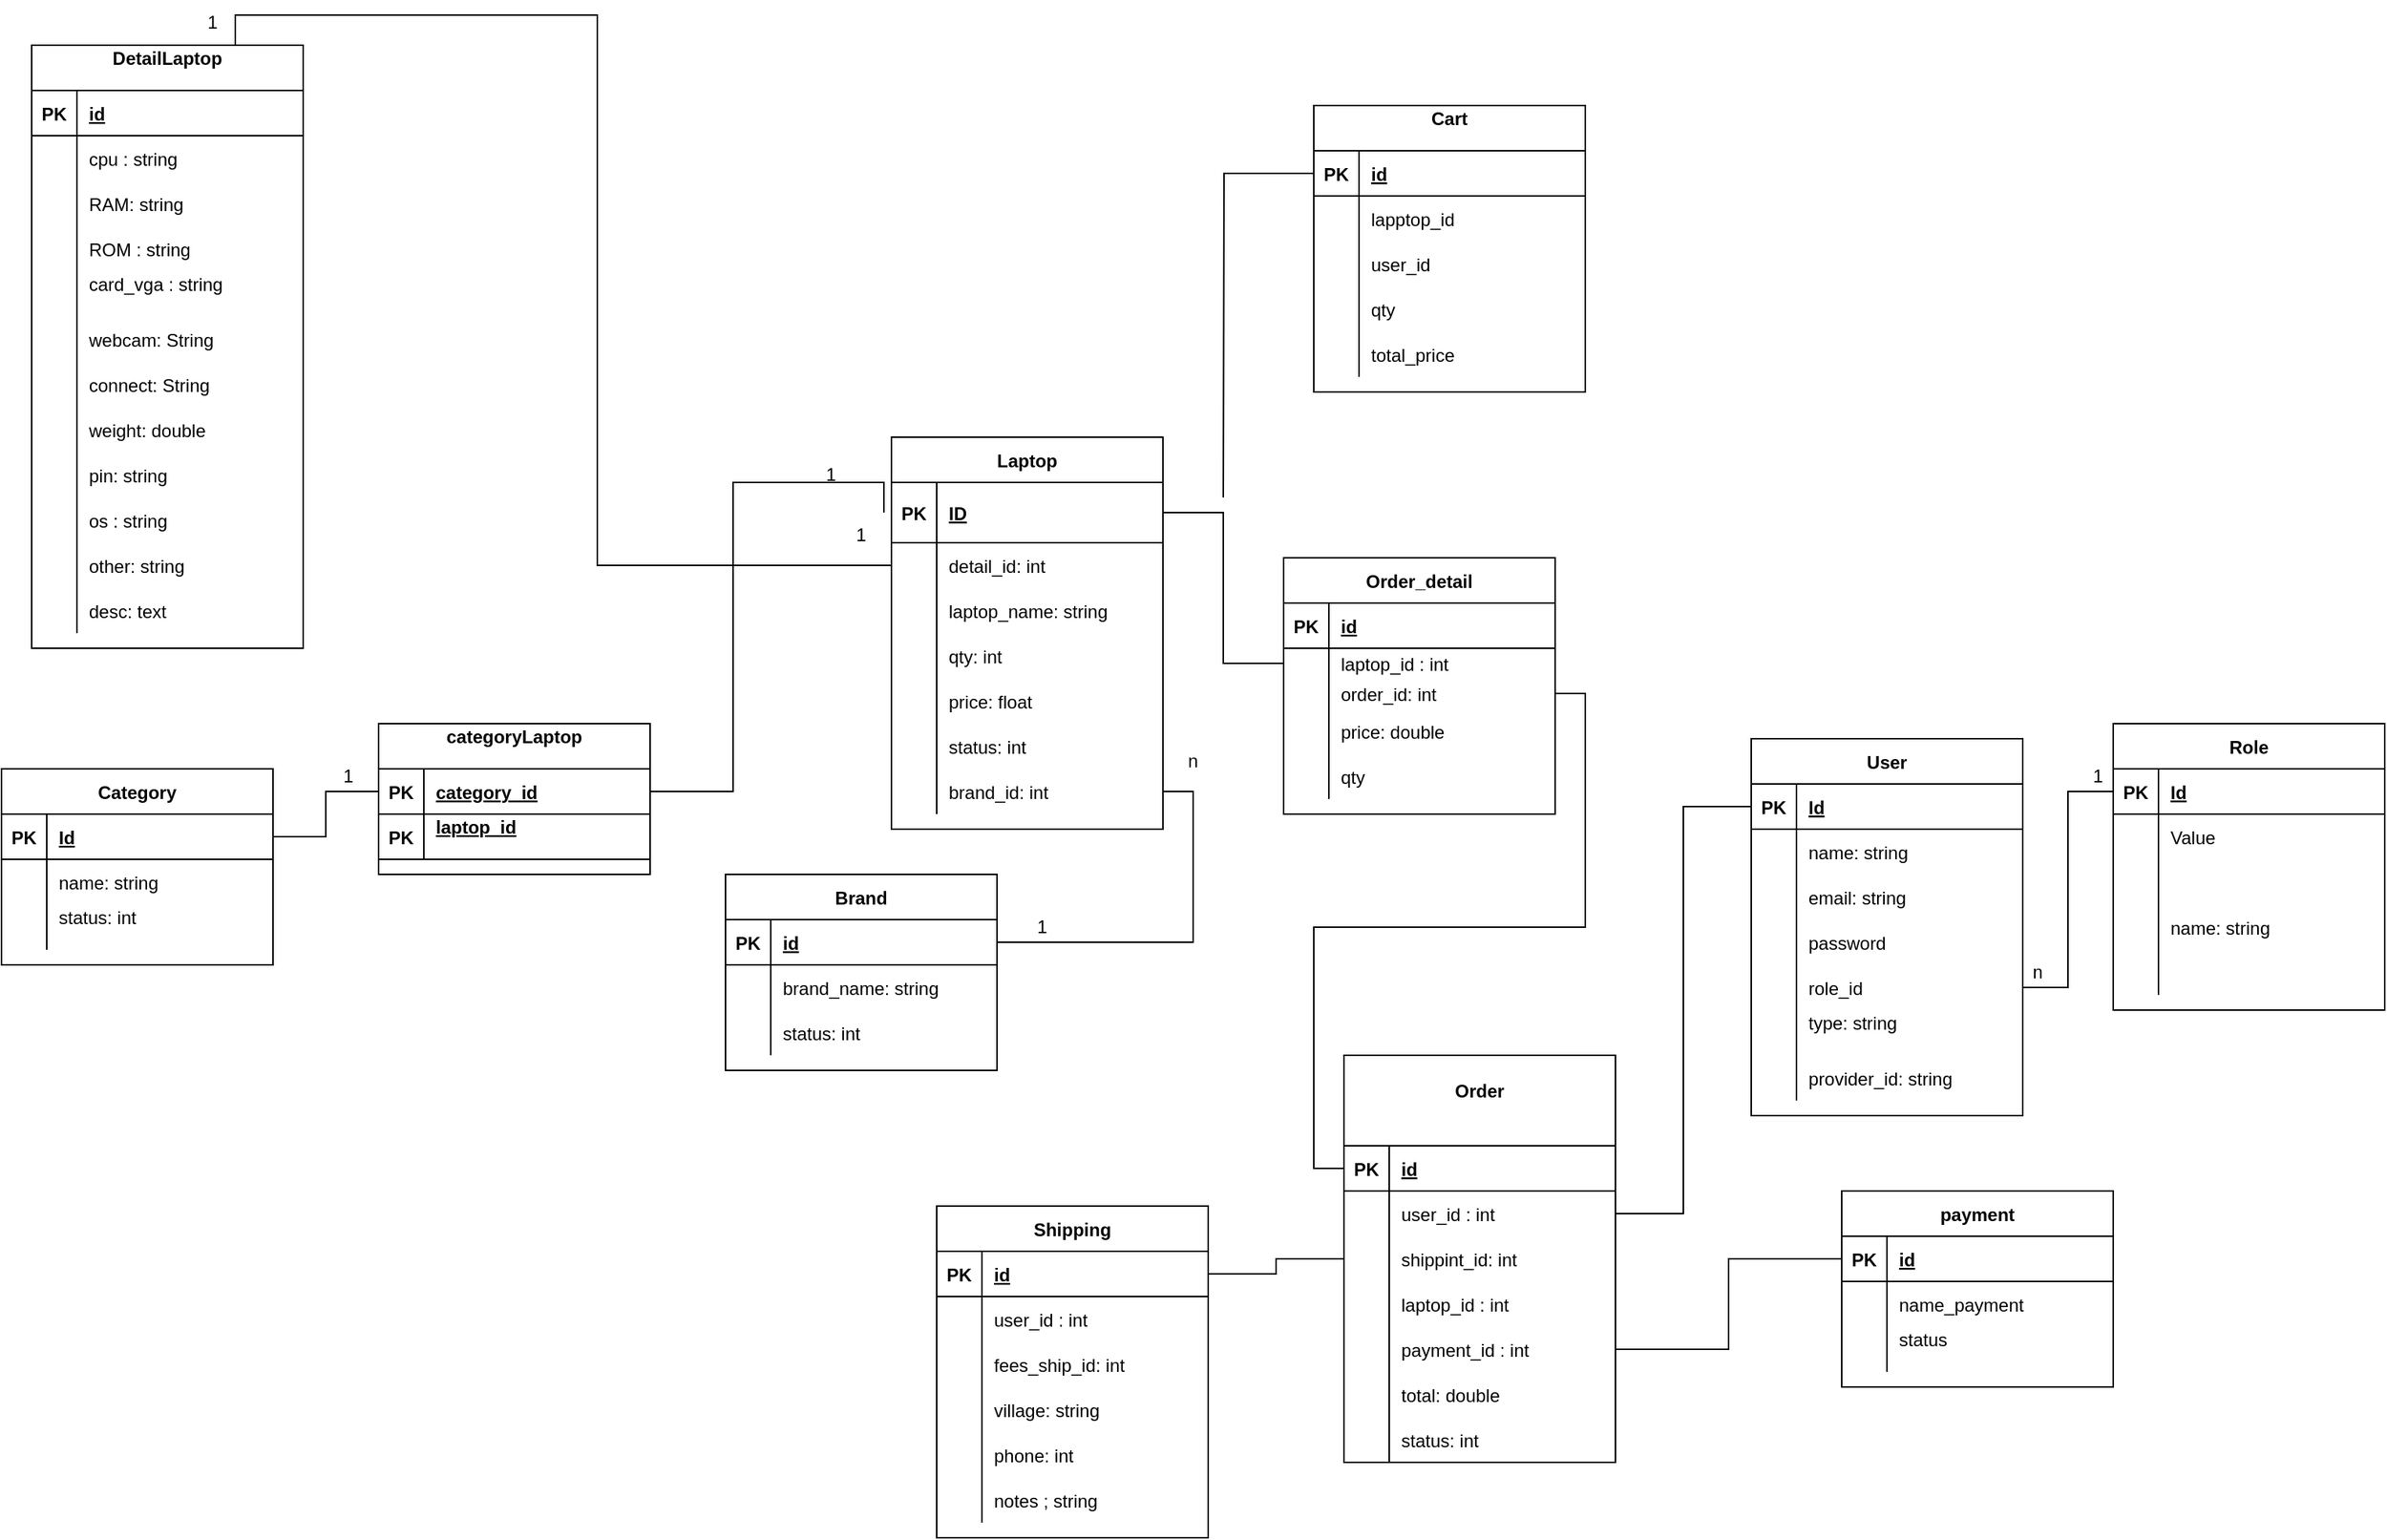 <mxfile version="15.4.0" type="device"><diagram id="R2lEEEUBdFMjLlhIrx00" name="Page-1"><mxGraphModel dx="1858" dy="482" grid="1" gridSize="10" guides="1" tooltips="1" connect="1" arrows="1" fold="1" page="1" pageScale="1" pageWidth="850" pageHeight="1100" math="0" shadow="0" extFonts="Permanent Marker^https://fonts.googleapis.com/css?family=Permanent+Marker"><root><mxCell id="0"/><mxCell id="1" parent="0"/><mxCell id="TTSZWpD30qTPnKqtzxcY-7" value="User" style="shape=table;startSize=30;container=1;collapsible=1;childLayout=tableLayout;fixedRows=1;rowLines=0;fontStyle=1;align=center;resizeLast=1;" parent="1" vertex="1"><mxGeometry x="660" y="590" width="180" height="250" as="geometry"/></mxCell><mxCell id="TTSZWpD30qTPnKqtzxcY-8" value="" style="shape=partialRectangle;collapsible=0;dropTarget=0;pointerEvents=0;fillColor=none;top=0;left=0;bottom=1;right=0;points=[[0,0.5],[1,0.5]];portConstraint=eastwest;" parent="TTSZWpD30qTPnKqtzxcY-7" vertex="1"><mxGeometry y="30" width="180" height="30" as="geometry"/></mxCell><mxCell id="TTSZWpD30qTPnKqtzxcY-9" value="PK" style="shape=partialRectangle;connectable=0;fillColor=none;top=0;left=0;bottom=0;right=0;fontStyle=1;overflow=hidden;" parent="TTSZWpD30qTPnKqtzxcY-8" vertex="1"><mxGeometry width="30" height="30" as="geometry"><mxRectangle width="30" height="30" as="alternateBounds"/></mxGeometry></mxCell><mxCell id="TTSZWpD30qTPnKqtzxcY-10" value="Id" style="shape=partialRectangle;connectable=0;fillColor=none;top=0;left=0;bottom=0;right=0;align=left;spacingLeft=6;fontStyle=5;overflow=hidden;" parent="TTSZWpD30qTPnKqtzxcY-8" vertex="1"><mxGeometry x="30" width="150" height="30" as="geometry"><mxRectangle width="150" height="30" as="alternateBounds"/></mxGeometry></mxCell><mxCell id="TTSZWpD30qTPnKqtzxcY-11" value="" style="shape=partialRectangle;collapsible=0;dropTarget=0;pointerEvents=0;fillColor=none;top=0;left=0;bottom=0;right=0;points=[[0,0.5],[1,0.5]];portConstraint=eastwest;" parent="TTSZWpD30qTPnKqtzxcY-7" vertex="1"><mxGeometry y="60" width="180" height="30" as="geometry"/></mxCell><mxCell id="TTSZWpD30qTPnKqtzxcY-12" value="" style="shape=partialRectangle;connectable=0;fillColor=none;top=0;left=0;bottom=0;right=0;editable=1;overflow=hidden;" parent="TTSZWpD30qTPnKqtzxcY-11" vertex="1"><mxGeometry width="30" height="30" as="geometry"><mxRectangle width="30" height="30" as="alternateBounds"/></mxGeometry></mxCell><mxCell id="TTSZWpD30qTPnKqtzxcY-13" value="name: string" style="shape=partialRectangle;connectable=0;fillColor=none;top=0;left=0;bottom=0;right=0;align=left;spacingLeft=6;overflow=hidden;" parent="TTSZWpD30qTPnKqtzxcY-11" vertex="1"><mxGeometry x="30" width="150" height="30" as="geometry"><mxRectangle width="150" height="30" as="alternateBounds"/></mxGeometry></mxCell><mxCell id="TTSZWpD30qTPnKqtzxcY-14" value="" style="shape=partialRectangle;collapsible=0;dropTarget=0;pointerEvents=0;fillColor=none;top=0;left=0;bottom=0;right=0;points=[[0,0.5],[1,0.5]];portConstraint=eastwest;" parent="TTSZWpD30qTPnKqtzxcY-7" vertex="1"><mxGeometry y="90" width="180" height="30" as="geometry"/></mxCell><mxCell id="TTSZWpD30qTPnKqtzxcY-15" value="" style="shape=partialRectangle;connectable=0;fillColor=none;top=0;left=0;bottom=0;right=0;editable=1;overflow=hidden;" parent="TTSZWpD30qTPnKqtzxcY-14" vertex="1"><mxGeometry width="30" height="30" as="geometry"><mxRectangle width="30" height="30" as="alternateBounds"/></mxGeometry></mxCell><mxCell id="TTSZWpD30qTPnKqtzxcY-16" value="email: string" style="shape=partialRectangle;connectable=0;fillColor=none;top=0;left=0;bottom=0;right=0;align=left;spacingLeft=6;overflow=hidden;" parent="TTSZWpD30qTPnKqtzxcY-14" vertex="1"><mxGeometry x="30" width="150" height="30" as="geometry"><mxRectangle width="150" height="30" as="alternateBounds"/></mxGeometry></mxCell><mxCell id="TTSZWpD30qTPnKqtzxcY-17" value="" style="shape=partialRectangle;collapsible=0;dropTarget=0;pointerEvents=0;fillColor=none;top=0;left=0;bottom=0;right=0;points=[[0,0.5],[1,0.5]];portConstraint=eastwest;" parent="TTSZWpD30qTPnKqtzxcY-7" vertex="1"><mxGeometry y="120" width="180" height="30" as="geometry"/></mxCell><mxCell id="TTSZWpD30qTPnKqtzxcY-18" value="" style="shape=partialRectangle;connectable=0;fillColor=none;top=0;left=0;bottom=0;right=0;editable=1;overflow=hidden;" parent="TTSZWpD30qTPnKqtzxcY-17" vertex="1"><mxGeometry width="30" height="30" as="geometry"><mxRectangle width="30" height="30" as="alternateBounds"/></mxGeometry></mxCell><mxCell id="TTSZWpD30qTPnKqtzxcY-19" value="password" style="shape=partialRectangle;connectable=0;fillColor=none;top=0;left=0;bottom=0;right=0;align=left;spacingLeft=6;overflow=hidden;" parent="TTSZWpD30qTPnKqtzxcY-17" vertex="1"><mxGeometry x="30" width="150" height="30" as="geometry"><mxRectangle width="150" height="30" as="alternateBounds"/></mxGeometry></mxCell><mxCell id="TTSZWpD30qTPnKqtzxcY-33" value="" style="shape=partialRectangle;collapsible=0;dropTarget=0;pointerEvents=0;fillColor=none;top=0;left=0;bottom=0;right=0;points=[[0,0.5],[1,0.5]];portConstraint=eastwest;" parent="TTSZWpD30qTPnKqtzxcY-7" vertex="1"><mxGeometry y="150" width="180" height="30" as="geometry"/></mxCell><mxCell id="TTSZWpD30qTPnKqtzxcY-34" value="" style="shape=partialRectangle;connectable=0;fillColor=none;top=0;left=0;bottom=0;right=0;editable=1;overflow=hidden;" parent="TTSZWpD30qTPnKqtzxcY-33" vertex="1"><mxGeometry width="30" height="30" as="geometry"><mxRectangle width="30" height="30" as="alternateBounds"/></mxGeometry></mxCell><mxCell id="TTSZWpD30qTPnKqtzxcY-35" value="role_id" style="shape=partialRectangle;connectable=0;fillColor=none;top=0;left=0;bottom=0;right=0;align=left;spacingLeft=6;overflow=hidden;" parent="TTSZWpD30qTPnKqtzxcY-33" vertex="1"><mxGeometry x="30" width="150" height="30" as="geometry"><mxRectangle width="150" height="30" as="alternateBounds"/></mxGeometry></mxCell><mxCell id="CogVYcsWCWiRFeTHyPA6-1" value="" style="shape=partialRectangle;collapsible=0;dropTarget=0;pointerEvents=0;fillColor=none;top=0;left=0;bottom=0;right=0;points=[[0,0.5],[1,0.5]];portConstraint=eastwest;" parent="TTSZWpD30qTPnKqtzxcY-7" vertex="1"><mxGeometry y="180" width="180" height="30" as="geometry"/></mxCell><mxCell id="CogVYcsWCWiRFeTHyPA6-2" value="" style="shape=partialRectangle;connectable=0;fillColor=none;top=0;left=0;bottom=0;right=0;editable=1;overflow=hidden;" parent="CogVYcsWCWiRFeTHyPA6-1" vertex="1"><mxGeometry width="30" height="30" as="geometry"><mxRectangle width="30" height="30" as="alternateBounds"/></mxGeometry></mxCell><mxCell id="CogVYcsWCWiRFeTHyPA6-3" value="type: string&#10; " style="shape=partialRectangle;connectable=0;fillColor=none;top=0;left=0;bottom=0;right=0;align=left;spacingLeft=6;overflow=hidden;" parent="CogVYcsWCWiRFeTHyPA6-1" vertex="1"><mxGeometry x="30" width="150" height="30" as="geometry"><mxRectangle width="150" height="30" as="alternateBounds"/></mxGeometry></mxCell><mxCell id="CogVYcsWCWiRFeTHyPA6-4" value="" style="shape=partialRectangle;collapsible=0;dropTarget=0;pointerEvents=0;fillColor=none;top=0;left=0;bottom=0;right=0;points=[[0,0.5],[1,0.5]];portConstraint=eastwest;" parent="TTSZWpD30qTPnKqtzxcY-7" vertex="1"><mxGeometry y="210" width="180" height="30" as="geometry"/></mxCell><mxCell id="CogVYcsWCWiRFeTHyPA6-5" value="" style="shape=partialRectangle;connectable=0;fillColor=none;top=0;left=0;bottom=0;right=0;editable=1;overflow=hidden;" parent="CogVYcsWCWiRFeTHyPA6-4" vertex="1"><mxGeometry width="30" height="30" as="geometry"><mxRectangle width="30" height="30" as="alternateBounds"/></mxGeometry></mxCell><mxCell id="CogVYcsWCWiRFeTHyPA6-6" value="provider_id: string " style="shape=partialRectangle;connectable=0;fillColor=none;top=0;left=0;bottom=0;right=0;align=left;spacingLeft=6;overflow=hidden;" parent="CogVYcsWCWiRFeTHyPA6-4" vertex="1"><mxGeometry x="30" width="150" height="30" as="geometry"><mxRectangle width="150" height="30" as="alternateBounds"/></mxGeometry></mxCell><mxCell id="TTSZWpD30qTPnKqtzxcY-20" value="Role" style="shape=table;startSize=30;container=1;collapsible=1;childLayout=tableLayout;fixedRows=1;rowLines=0;fontStyle=1;align=center;resizeLast=1;" parent="1" vertex="1"><mxGeometry x="900" y="580" width="180" height="190" as="geometry"/></mxCell><mxCell id="TTSZWpD30qTPnKqtzxcY-21" value="" style="shape=partialRectangle;collapsible=0;dropTarget=0;pointerEvents=0;fillColor=none;top=0;left=0;bottom=1;right=0;points=[[0,0.5],[1,0.5]];portConstraint=eastwest;" parent="TTSZWpD30qTPnKqtzxcY-20" vertex="1"><mxGeometry y="30" width="180" height="30" as="geometry"/></mxCell><mxCell id="TTSZWpD30qTPnKqtzxcY-22" value="PK" style="shape=partialRectangle;connectable=0;fillColor=none;top=0;left=0;bottom=0;right=0;fontStyle=1;overflow=hidden;" parent="TTSZWpD30qTPnKqtzxcY-21" vertex="1"><mxGeometry width="30" height="30" as="geometry"><mxRectangle width="30" height="30" as="alternateBounds"/></mxGeometry></mxCell><mxCell id="TTSZWpD30qTPnKqtzxcY-23" value="Id" style="shape=partialRectangle;connectable=0;fillColor=none;top=0;left=0;bottom=0;right=0;align=left;spacingLeft=6;fontStyle=5;overflow=hidden;" parent="TTSZWpD30qTPnKqtzxcY-21" vertex="1"><mxGeometry x="30" width="150" height="30" as="geometry"><mxRectangle width="150" height="30" as="alternateBounds"/></mxGeometry></mxCell><mxCell id="TTSZWpD30qTPnKqtzxcY-24" value="" style="shape=partialRectangle;collapsible=0;dropTarget=0;pointerEvents=0;fillColor=none;top=0;left=0;bottom=0;right=0;points=[[0,0.5],[1,0.5]];portConstraint=eastwest;" parent="TTSZWpD30qTPnKqtzxcY-20" vertex="1"><mxGeometry y="60" width="180" height="30" as="geometry"/></mxCell><mxCell id="TTSZWpD30qTPnKqtzxcY-25" value="" style="shape=partialRectangle;connectable=0;fillColor=none;top=0;left=0;bottom=0;right=0;editable=1;overflow=hidden;" parent="TTSZWpD30qTPnKqtzxcY-24" vertex="1"><mxGeometry width="30" height="30" as="geometry"><mxRectangle width="30" height="30" as="alternateBounds"/></mxGeometry></mxCell><mxCell id="TTSZWpD30qTPnKqtzxcY-26" value="Value" style="shape=partialRectangle;connectable=0;fillColor=none;top=0;left=0;bottom=0;right=0;align=left;spacingLeft=6;overflow=hidden;" parent="TTSZWpD30qTPnKqtzxcY-24" vertex="1"><mxGeometry x="30" width="150" height="30" as="geometry"><mxRectangle width="150" height="30" as="alternateBounds"/></mxGeometry></mxCell><mxCell id="TTSZWpD30qTPnKqtzxcY-27" value="" style="shape=partialRectangle;collapsible=0;dropTarget=0;pointerEvents=0;fillColor=none;top=0;left=0;bottom=0;right=0;points=[[0,0.5],[1,0.5]];portConstraint=eastwest;" parent="TTSZWpD30qTPnKqtzxcY-20" vertex="1"><mxGeometry y="90" width="180" height="30" as="geometry"/></mxCell><mxCell id="TTSZWpD30qTPnKqtzxcY-28" value="" style="shape=partialRectangle;connectable=0;fillColor=none;top=0;left=0;bottom=0;right=0;editable=1;overflow=hidden;" parent="TTSZWpD30qTPnKqtzxcY-27" vertex="1"><mxGeometry width="30" height="30" as="geometry"><mxRectangle width="30" height="30" as="alternateBounds"/></mxGeometry></mxCell><mxCell id="TTSZWpD30qTPnKqtzxcY-29" value="" style="shape=partialRectangle;connectable=0;fillColor=none;top=0;left=0;bottom=0;right=0;align=left;spacingLeft=6;overflow=hidden;" parent="TTSZWpD30qTPnKqtzxcY-27" vertex="1"><mxGeometry x="30" width="150" height="30" as="geometry"><mxRectangle width="150" height="30" as="alternateBounds"/></mxGeometry></mxCell><mxCell id="TTSZWpD30qTPnKqtzxcY-65" value="" style="shape=partialRectangle;collapsible=0;dropTarget=0;pointerEvents=0;fillColor=none;top=0;left=0;bottom=0;right=0;points=[[0,0.5],[1,0.5]];portConstraint=eastwest;" parent="TTSZWpD30qTPnKqtzxcY-20" vertex="1"><mxGeometry y="120" width="180" height="30" as="geometry"/></mxCell><mxCell id="TTSZWpD30qTPnKqtzxcY-66" value="" style="shape=partialRectangle;connectable=0;fillColor=none;top=0;left=0;bottom=0;right=0;editable=1;overflow=hidden;" parent="TTSZWpD30qTPnKqtzxcY-65" vertex="1"><mxGeometry width="30" height="30" as="geometry"><mxRectangle width="30" height="30" as="alternateBounds"/></mxGeometry></mxCell><mxCell id="TTSZWpD30qTPnKqtzxcY-67" value="name: string" style="shape=partialRectangle;connectable=0;fillColor=none;top=0;left=0;bottom=0;right=0;align=left;spacingLeft=6;overflow=hidden;" parent="TTSZWpD30qTPnKqtzxcY-65" vertex="1"><mxGeometry x="30" width="150" height="30" as="geometry"><mxRectangle width="150" height="30" as="alternateBounds"/></mxGeometry></mxCell><mxCell id="TTSZWpD30qTPnKqtzxcY-30" value="" style="shape=partialRectangle;collapsible=0;dropTarget=0;pointerEvents=0;fillColor=none;top=0;left=0;bottom=0;right=0;points=[[0,0.5],[1,0.5]];portConstraint=eastwest;" parent="TTSZWpD30qTPnKqtzxcY-20" vertex="1"><mxGeometry y="150" width="180" height="30" as="geometry"/></mxCell><mxCell id="TTSZWpD30qTPnKqtzxcY-31" value="" style="shape=partialRectangle;connectable=0;fillColor=none;top=0;left=0;bottom=0;right=0;editable=1;overflow=hidden;" parent="TTSZWpD30qTPnKqtzxcY-30" vertex="1"><mxGeometry width="30" height="30" as="geometry"><mxRectangle width="30" height="30" as="alternateBounds"/></mxGeometry></mxCell><mxCell id="TTSZWpD30qTPnKqtzxcY-32" value="" style="shape=partialRectangle;connectable=0;fillColor=none;top=0;left=0;bottom=0;right=0;align=left;spacingLeft=6;overflow=hidden;" parent="TTSZWpD30qTPnKqtzxcY-30" vertex="1"><mxGeometry x="30" width="150" height="30" as="geometry"><mxRectangle width="150" height="30" as="alternateBounds"/></mxGeometry></mxCell><mxCell id="TTSZWpD30qTPnKqtzxcY-36" value="Cart&#10;" style="shape=table;startSize=30;container=1;collapsible=1;childLayout=tableLayout;fixedRows=1;rowLines=0;fontStyle=1;align=center;resizeLast=1;" parent="1" vertex="1"><mxGeometry x="370" y="170" width="180" height="190" as="geometry"/></mxCell><mxCell id="TTSZWpD30qTPnKqtzxcY-37" value="" style="shape=partialRectangle;collapsible=0;dropTarget=0;pointerEvents=0;fillColor=none;top=0;left=0;bottom=1;right=0;points=[[0,0.5],[1,0.5]];portConstraint=eastwest;" parent="TTSZWpD30qTPnKqtzxcY-36" vertex="1"><mxGeometry y="30" width="180" height="30" as="geometry"/></mxCell><mxCell id="TTSZWpD30qTPnKqtzxcY-38" value="PK" style="shape=partialRectangle;connectable=0;fillColor=none;top=0;left=0;bottom=0;right=0;fontStyle=1;overflow=hidden;" parent="TTSZWpD30qTPnKqtzxcY-37" vertex="1"><mxGeometry width="30" height="30" as="geometry"><mxRectangle width="30" height="30" as="alternateBounds"/></mxGeometry></mxCell><mxCell id="TTSZWpD30qTPnKqtzxcY-39" value="id" style="shape=partialRectangle;connectable=0;fillColor=none;top=0;left=0;bottom=0;right=0;align=left;spacingLeft=6;fontStyle=5;overflow=hidden;" parent="TTSZWpD30qTPnKqtzxcY-37" vertex="1"><mxGeometry x="30" width="150" height="30" as="geometry"><mxRectangle width="150" height="30" as="alternateBounds"/></mxGeometry></mxCell><mxCell id="TTSZWpD30qTPnKqtzxcY-40" value="" style="shape=partialRectangle;collapsible=0;dropTarget=0;pointerEvents=0;fillColor=none;top=0;left=0;bottom=0;right=0;points=[[0,0.5],[1,0.5]];portConstraint=eastwest;" parent="TTSZWpD30qTPnKqtzxcY-36" vertex="1"><mxGeometry y="60" width="180" height="30" as="geometry"/></mxCell><mxCell id="TTSZWpD30qTPnKqtzxcY-41" value="" style="shape=partialRectangle;connectable=0;fillColor=none;top=0;left=0;bottom=0;right=0;editable=1;overflow=hidden;" parent="TTSZWpD30qTPnKqtzxcY-40" vertex="1"><mxGeometry width="30" height="30" as="geometry"><mxRectangle width="30" height="30" as="alternateBounds"/></mxGeometry></mxCell><mxCell id="TTSZWpD30qTPnKqtzxcY-42" value="lapptop_id" style="shape=partialRectangle;connectable=0;fillColor=none;top=0;left=0;bottom=0;right=0;align=left;spacingLeft=6;overflow=hidden;" parent="TTSZWpD30qTPnKqtzxcY-40" vertex="1"><mxGeometry x="30" width="150" height="30" as="geometry"><mxRectangle width="150" height="30" as="alternateBounds"/></mxGeometry></mxCell><mxCell id="TTSZWpD30qTPnKqtzxcY-43" value="" style="shape=partialRectangle;collapsible=0;dropTarget=0;pointerEvents=0;fillColor=none;top=0;left=0;bottom=0;right=0;points=[[0,0.5],[1,0.5]];portConstraint=eastwest;" parent="TTSZWpD30qTPnKqtzxcY-36" vertex="1"><mxGeometry y="90" width="180" height="30" as="geometry"/></mxCell><mxCell id="TTSZWpD30qTPnKqtzxcY-44" value="" style="shape=partialRectangle;connectable=0;fillColor=none;top=0;left=0;bottom=0;right=0;editable=1;overflow=hidden;" parent="TTSZWpD30qTPnKqtzxcY-43" vertex="1"><mxGeometry width="30" height="30" as="geometry"><mxRectangle width="30" height="30" as="alternateBounds"/></mxGeometry></mxCell><mxCell id="TTSZWpD30qTPnKqtzxcY-45" value="user_id" style="shape=partialRectangle;connectable=0;fillColor=none;top=0;left=0;bottom=0;right=0;align=left;spacingLeft=6;overflow=hidden;" parent="TTSZWpD30qTPnKqtzxcY-43" vertex="1"><mxGeometry x="30" width="150" height="30" as="geometry"><mxRectangle width="150" height="30" as="alternateBounds"/></mxGeometry></mxCell><mxCell id="TTSZWpD30qTPnKqtzxcY-46" value="" style="shape=partialRectangle;collapsible=0;dropTarget=0;pointerEvents=0;fillColor=none;top=0;left=0;bottom=0;right=0;points=[[0,0.5],[1,0.5]];portConstraint=eastwest;" parent="TTSZWpD30qTPnKqtzxcY-36" vertex="1"><mxGeometry y="120" width="180" height="30" as="geometry"/></mxCell><mxCell id="TTSZWpD30qTPnKqtzxcY-47" value="" style="shape=partialRectangle;connectable=0;fillColor=none;top=0;left=0;bottom=0;right=0;editable=1;overflow=hidden;" parent="TTSZWpD30qTPnKqtzxcY-46" vertex="1"><mxGeometry width="30" height="30" as="geometry"><mxRectangle width="30" height="30" as="alternateBounds"/></mxGeometry></mxCell><mxCell id="TTSZWpD30qTPnKqtzxcY-48" value="qty" style="shape=partialRectangle;connectable=0;fillColor=none;top=0;left=0;bottom=0;right=0;align=left;spacingLeft=6;overflow=hidden;" parent="TTSZWpD30qTPnKqtzxcY-46" vertex="1"><mxGeometry x="30" width="150" height="30" as="geometry"><mxRectangle width="150" height="30" as="alternateBounds"/></mxGeometry></mxCell><mxCell id="TTSZWpD30qTPnKqtzxcY-49" value="" style="shape=partialRectangle;collapsible=0;dropTarget=0;pointerEvents=0;fillColor=none;top=0;left=0;bottom=0;right=0;points=[[0,0.5],[1,0.5]];portConstraint=eastwest;" parent="TTSZWpD30qTPnKqtzxcY-36" vertex="1"><mxGeometry y="150" width="180" height="30" as="geometry"/></mxCell><mxCell id="TTSZWpD30qTPnKqtzxcY-50" value="" style="shape=partialRectangle;connectable=0;fillColor=none;top=0;left=0;bottom=0;right=0;editable=1;overflow=hidden;" parent="TTSZWpD30qTPnKqtzxcY-49" vertex="1"><mxGeometry width="30" height="30" as="geometry"><mxRectangle width="30" height="30" as="alternateBounds"/></mxGeometry></mxCell><mxCell id="TTSZWpD30qTPnKqtzxcY-51" value="total_price" style="shape=partialRectangle;connectable=0;fillColor=none;top=0;left=0;bottom=0;right=0;align=left;spacingLeft=6;overflow=hidden;" parent="TTSZWpD30qTPnKqtzxcY-49" vertex="1"><mxGeometry x="30" width="150" height="30" as="geometry"><mxRectangle width="150" height="30" as="alternateBounds"/></mxGeometry></mxCell><mxCell id="TTSZWpD30qTPnKqtzxcY-52" value="Brand" style="shape=table;startSize=30;container=1;collapsible=1;childLayout=tableLayout;fixedRows=1;rowLines=0;fontStyle=1;align=center;resizeLast=1;" parent="1" vertex="1"><mxGeometry x="-20" y="680" width="180" height="130" as="geometry"/></mxCell><mxCell id="TTSZWpD30qTPnKqtzxcY-53" value="" style="shape=partialRectangle;collapsible=0;dropTarget=0;pointerEvents=0;fillColor=none;top=0;left=0;bottom=1;right=0;points=[[0,0.5],[1,0.5]];portConstraint=eastwest;" parent="TTSZWpD30qTPnKqtzxcY-52" vertex="1"><mxGeometry y="30" width="180" height="30" as="geometry"/></mxCell><mxCell id="TTSZWpD30qTPnKqtzxcY-54" value="PK" style="shape=partialRectangle;connectable=0;fillColor=none;top=0;left=0;bottom=0;right=0;fontStyle=1;overflow=hidden;" parent="TTSZWpD30qTPnKqtzxcY-53" vertex="1"><mxGeometry width="30" height="30" as="geometry"><mxRectangle width="30" height="30" as="alternateBounds"/></mxGeometry></mxCell><mxCell id="TTSZWpD30qTPnKqtzxcY-55" value="id" style="shape=partialRectangle;connectable=0;fillColor=none;top=0;left=0;bottom=0;right=0;align=left;spacingLeft=6;fontStyle=5;overflow=hidden;" parent="TTSZWpD30qTPnKqtzxcY-53" vertex="1"><mxGeometry x="30" width="150" height="30" as="geometry"><mxRectangle width="150" height="30" as="alternateBounds"/></mxGeometry></mxCell><mxCell id="TTSZWpD30qTPnKqtzxcY-56" value="" style="shape=partialRectangle;collapsible=0;dropTarget=0;pointerEvents=0;fillColor=none;top=0;left=0;bottom=0;right=0;points=[[0,0.5],[1,0.5]];portConstraint=eastwest;" parent="TTSZWpD30qTPnKqtzxcY-52" vertex="1"><mxGeometry y="60" width="180" height="30" as="geometry"/></mxCell><mxCell id="TTSZWpD30qTPnKqtzxcY-57" value="" style="shape=partialRectangle;connectable=0;fillColor=none;top=0;left=0;bottom=0;right=0;editable=1;overflow=hidden;" parent="TTSZWpD30qTPnKqtzxcY-56" vertex="1"><mxGeometry width="30" height="30" as="geometry"><mxRectangle width="30" height="30" as="alternateBounds"/></mxGeometry></mxCell><mxCell id="TTSZWpD30qTPnKqtzxcY-58" value="brand_name: string" style="shape=partialRectangle;connectable=0;fillColor=none;top=0;left=0;bottom=0;right=0;align=left;spacingLeft=6;overflow=hidden;" parent="TTSZWpD30qTPnKqtzxcY-56" vertex="1"><mxGeometry x="30" width="150" height="30" as="geometry"><mxRectangle width="150" height="30" as="alternateBounds"/></mxGeometry></mxCell><mxCell id="TTSZWpD30qTPnKqtzxcY-59" value="" style="shape=partialRectangle;collapsible=0;dropTarget=0;pointerEvents=0;fillColor=none;top=0;left=0;bottom=0;right=0;points=[[0,0.5],[1,0.5]];portConstraint=eastwest;" parent="TTSZWpD30qTPnKqtzxcY-52" vertex="1"><mxGeometry y="90" width="180" height="30" as="geometry"/></mxCell><mxCell id="TTSZWpD30qTPnKqtzxcY-60" value="" style="shape=partialRectangle;connectable=0;fillColor=none;top=0;left=0;bottom=0;right=0;editable=1;overflow=hidden;" parent="TTSZWpD30qTPnKqtzxcY-59" vertex="1"><mxGeometry width="30" height="30" as="geometry"><mxRectangle width="30" height="30" as="alternateBounds"/></mxGeometry></mxCell><mxCell id="TTSZWpD30qTPnKqtzxcY-61" value="status: int" style="shape=partialRectangle;connectable=0;fillColor=none;top=0;left=0;bottom=0;right=0;align=left;spacingLeft=6;overflow=hidden;" parent="TTSZWpD30qTPnKqtzxcY-59" vertex="1"><mxGeometry x="30" width="150" height="30" as="geometry"><mxRectangle width="150" height="30" as="alternateBounds"/></mxGeometry></mxCell><mxCell id="TTSZWpD30qTPnKqtzxcY-69" value="Category" style="shape=table;startSize=30;container=1;collapsible=1;childLayout=tableLayout;fixedRows=1;rowLines=0;fontStyle=1;align=center;resizeLast=1;" parent="1" vertex="1"><mxGeometry x="-500" y="610" width="180" height="130" as="geometry"/></mxCell><mxCell id="TTSZWpD30qTPnKqtzxcY-70" value="" style="shape=partialRectangle;collapsible=0;dropTarget=0;pointerEvents=0;fillColor=none;top=0;left=0;bottom=1;right=0;points=[[0,0.5],[1,0.5]];portConstraint=eastwest;" parent="TTSZWpD30qTPnKqtzxcY-69" vertex="1"><mxGeometry y="30" width="180" height="30" as="geometry"/></mxCell><mxCell id="TTSZWpD30qTPnKqtzxcY-71" value="PK" style="shape=partialRectangle;connectable=0;fillColor=none;top=0;left=0;bottom=0;right=0;fontStyle=1;overflow=hidden;" parent="TTSZWpD30qTPnKqtzxcY-70" vertex="1"><mxGeometry width="30" height="30" as="geometry"><mxRectangle width="30" height="30" as="alternateBounds"/></mxGeometry></mxCell><mxCell id="TTSZWpD30qTPnKqtzxcY-72" value="Id" style="shape=partialRectangle;connectable=0;fillColor=none;top=0;left=0;bottom=0;right=0;align=left;spacingLeft=6;fontStyle=5;overflow=hidden;" parent="TTSZWpD30qTPnKqtzxcY-70" vertex="1"><mxGeometry x="30" width="150" height="30" as="geometry"><mxRectangle width="150" height="30" as="alternateBounds"/></mxGeometry></mxCell><mxCell id="TTSZWpD30qTPnKqtzxcY-73" value="" style="shape=partialRectangle;collapsible=0;dropTarget=0;pointerEvents=0;fillColor=none;top=0;left=0;bottom=0;right=0;points=[[0,0.5],[1,0.5]];portConstraint=eastwest;" parent="TTSZWpD30qTPnKqtzxcY-69" vertex="1"><mxGeometry y="60" width="180" height="30" as="geometry"/></mxCell><mxCell id="TTSZWpD30qTPnKqtzxcY-74" value="" style="shape=partialRectangle;connectable=0;fillColor=none;top=0;left=0;bottom=0;right=0;editable=1;overflow=hidden;" parent="TTSZWpD30qTPnKqtzxcY-73" vertex="1"><mxGeometry width="30" height="30" as="geometry"><mxRectangle width="30" height="30" as="alternateBounds"/></mxGeometry></mxCell><mxCell id="TTSZWpD30qTPnKqtzxcY-75" value="name: string" style="shape=partialRectangle;connectable=0;fillColor=none;top=0;left=0;bottom=0;right=0;align=left;spacingLeft=6;overflow=hidden;" parent="TTSZWpD30qTPnKqtzxcY-73" vertex="1"><mxGeometry x="30" width="150" height="30" as="geometry"><mxRectangle width="150" height="30" as="alternateBounds"/></mxGeometry></mxCell><mxCell id="TTSZWpD30qTPnKqtzxcY-79" value="" style="shape=partialRectangle;collapsible=0;dropTarget=0;pointerEvents=0;fillColor=none;top=0;left=0;bottom=0;right=0;points=[[0,0.5],[1,0.5]];portConstraint=eastwest;" parent="TTSZWpD30qTPnKqtzxcY-69" vertex="1"><mxGeometry y="90" width="180" height="30" as="geometry"/></mxCell><mxCell id="TTSZWpD30qTPnKqtzxcY-80" value="" style="shape=partialRectangle;connectable=0;fillColor=none;top=0;left=0;bottom=0;right=0;editable=1;overflow=hidden;" parent="TTSZWpD30qTPnKqtzxcY-79" vertex="1"><mxGeometry width="30" height="30" as="geometry"><mxRectangle width="30" height="30" as="alternateBounds"/></mxGeometry></mxCell><mxCell id="TTSZWpD30qTPnKqtzxcY-81" value="status: int &#10;" style="shape=partialRectangle;connectable=0;fillColor=none;top=0;left=0;bottom=0;right=0;align=left;spacingLeft=6;overflow=hidden;" parent="TTSZWpD30qTPnKqtzxcY-79" vertex="1"><mxGeometry x="30" width="150" height="30" as="geometry"><mxRectangle width="150" height="30" as="alternateBounds"/></mxGeometry></mxCell><mxCell id="TTSZWpD30qTPnKqtzxcY-82" value="Laptop" style="shape=table;startSize=30;container=1;collapsible=1;childLayout=tableLayout;fixedRows=1;rowLines=0;fontStyle=1;align=center;resizeLast=1;" parent="1" vertex="1"><mxGeometry x="90" y="390" width="180" height="260" as="geometry"/></mxCell><mxCell id="TTSZWpD30qTPnKqtzxcY-83" value="" style="shape=partialRectangle;collapsible=0;dropTarget=0;pointerEvents=0;fillColor=none;top=0;left=0;bottom=1;right=0;points=[[0,0.5],[1,0.5]];portConstraint=eastwest;" parent="TTSZWpD30qTPnKqtzxcY-82" vertex="1"><mxGeometry y="30" width="180" height="40" as="geometry"/></mxCell><mxCell id="TTSZWpD30qTPnKqtzxcY-84" value="PK" style="shape=partialRectangle;connectable=0;fillColor=none;top=0;left=0;bottom=0;right=0;fontStyle=1;overflow=hidden;" parent="TTSZWpD30qTPnKqtzxcY-83" vertex="1"><mxGeometry width="30" height="40" as="geometry"><mxRectangle width="30" height="40" as="alternateBounds"/></mxGeometry></mxCell><mxCell id="TTSZWpD30qTPnKqtzxcY-85" value="ID" style="shape=partialRectangle;connectable=0;fillColor=none;top=0;left=0;bottom=0;right=0;align=left;spacingLeft=6;fontStyle=5;overflow=hidden;" parent="TTSZWpD30qTPnKqtzxcY-83" vertex="1"><mxGeometry x="30" width="150" height="40" as="geometry"><mxRectangle width="150" height="40" as="alternateBounds"/></mxGeometry></mxCell><mxCell id="TTSZWpD30qTPnKqtzxcY-86" value="" style="shape=partialRectangle;collapsible=0;dropTarget=0;pointerEvents=0;fillColor=none;top=0;left=0;bottom=0;right=0;points=[[0,0.5],[1,0.5]];portConstraint=eastwest;" parent="TTSZWpD30qTPnKqtzxcY-82" vertex="1"><mxGeometry y="70" width="180" height="30" as="geometry"/></mxCell><mxCell id="TTSZWpD30qTPnKqtzxcY-87" value="" style="shape=partialRectangle;connectable=0;fillColor=none;top=0;left=0;bottom=0;right=0;editable=1;overflow=hidden;" parent="TTSZWpD30qTPnKqtzxcY-86" vertex="1"><mxGeometry width="30" height="30" as="geometry"><mxRectangle width="30" height="30" as="alternateBounds"/></mxGeometry></mxCell><mxCell id="TTSZWpD30qTPnKqtzxcY-88" value="detail_id: int" style="shape=partialRectangle;connectable=0;fillColor=none;top=0;left=0;bottom=0;right=0;align=left;spacingLeft=6;overflow=hidden;" parent="TTSZWpD30qTPnKqtzxcY-86" vertex="1"><mxGeometry x="30" width="150" height="30" as="geometry"><mxRectangle width="150" height="30" as="alternateBounds"/></mxGeometry></mxCell><mxCell id="Xxh1me-vPEZjeggdpz_P-6" value="" style="shape=partialRectangle;collapsible=0;dropTarget=0;pointerEvents=0;fillColor=none;top=0;left=0;bottom=0;right=0;points=[[0,0.5],[1,0.5]];portConstraint=eastwest;" parent="TTSZWpD30qTPnKqtzxcY-82" vertex="1"><mxGeometry y="100" width="180" height="30" as="geometry"/></mxCell><mxCell id="Xxh1me-vPEZjeggdpz_P-7" value="" style="shape=partialRectangle;connectable=0;fillColor=none;top=0;left=0;bottom=0;right=0;editable=1;overflow=hidden;" parent="Xxh1me-vPEZjeggdpz_P-6" vertex="1"><mxGeometry width="30" height="30" as="geometry"><mxRectangle width="30" height="30" as="alternateBounds"/></mxGeometry></mxCell><mxCell id="Xxh1me-vPEZjeggdpz_P-8" value="laptop_name: string " style="shape=partialRectangle;connectable=0;fillColor=none;top=0;left=0;bottom=0;right=0;align=left;spacingLeft=6;overflow=hidden;" parent="Xxh1me-vPEZjeggdpz_P-6" vertex="1"><mxGeometry x="30" width="150" height="30" as="geometry"><mxRectangle width="150" height="30" as="alternateBounds"/></mxGeometry></mxCell><mxCell id="TTSZWpD30qTPnKqtzxcY-89" value="" style="shape=partialRectangle;collapsible=0;dropTarget=0;pointerEvents=0;fillColor=none;top=0;left=0;bottom=0;right=0;points=[[0,0.5],[1,0.5]];portConstraint=eastwest;" parent="TTSZWpD30qTPnKqtzxcY-82" vertex="1"><mxGeometry y="130" width="180" height="30" as="geometry"/></mxCell><mxCell id="TTSZWpD30qTPnKqtzxcY-90" value="" style="shape=partialRectangle;connectable=0;fillColor=none;top=0;left=0;bottom=0;right=0;editable=1;overflow=hidden;" parent="TTSZWpD30qTPnKqtzxcY-89" vertex="1"><mxGeometry width="30" height="30" as="geometry"><mxRectangle width="30" height="30" as="alternateBounds"/></mxGeometry></mxCell><mxCell id="TTSZWpD30qTPnKqtzxcY-91" value="qty: int" style="shape=partialRectangle;connectable=0;fillColor=none;top=0;left=0;bottom=0;right=0;align=left;spacingLeft=6;overflow=hidden;" parent="TTSZWpD30qTPnKqtzxcY-89" vertex="1"><mxGeometry x="30" width="150" height="30" as="geometry"><mxRectangle width="150" height="30" as="alternateBounds"/></mxGeometry></mxCell><mxCell id="TTSZWpD30qTPnKqtzxcY-92" value="" style="shape=partialRectangle;collapsible=0;dropTarget=0;pointerEvents=0;fillColor=none;top=0;left=0;bottom=0;right=0;points=[[0,0.5],[1,0.5]];portConstraint=eastwest;" parent="TTSZWpD30qTPnKqtzxcY-82" vertex="1"><mxGeometry y="160" width="180" height="30" as="geometry"/></mxCell><mxCell id="TTSZWpD30qTPnKqtzxcY-93" value="" style="shape=partialRectangle;connectable=0;fillColor=none;top=0;left=0;bottom=0;right=0;editable=1;overflow=hidden;" parent="TTSZWpD30qTPnKqtzxcY-92" vertex="1"><mxGeometry width="30" height="30" as="geometry"><mxRectangle width="30" height="30" as="alternateBounds"/></mxGeometry></mxCell><mxCell id="TTSZWpD30qTPnKqtzxcY-94" value="price: float " style="shape=partialRectangle;connectable=0;fillColor=none;top=0;left=0;bottom=0;right=0;align=left;spacingLeft=6;overflow=hidden;" parent="TTSZWpD30qTPnKqtzxcY-92" vertex="1"><mxGeometry x="30" width="150" height="30" as="geometry"><mxRectangle width="150" height="30" as="alternateBounds"/></mxGeometry></mxCell><mxCell id="TTSZWpD30qTPnKqtzxcY-95" value="" style="shape=partialRectangle;collapsible=0;dropTarget=0;pointerEvents=0;fillColor=none;top=0;left=0;bottom=0;right=0;points=[[0,0.5],[1,0.5]];portConstraint=eastwest;" parent="TTSZWpD30qTPnKqtzxcY-82" vertex="1"><mxGeometry y="190" width="180" height="30" as="geometry"/></mxCell><mxCell id="TTSZWpD30qTPnKqtzxcY-96" value="" style="shape=partialRectangle;connectable=0;fillColor=none;top=0;left=0;bottom=0;right=0;editable=1;overflow=hidden;" parent="TTSZWpD30qTPnKqtzxcY-95" vertex="1"><mxGeometry width="30" height="30" as="geometry"><mxRectangle width="30" height="30" as="alternateBounds"/></mxGeometry></mxCell><mxCell id="TTSZWpD30qTPnKqtzxcY-97" value="status: int " style="shape=partialRectangle;connectable=0;fillColor=none;top=0;left=0;bottom=0;right=0;align=left;spacingLeft=6;overflow=hidden;" parent="TTSZWpD30qTPnKqtzxcY-95" vertex="1"><mxGeometry x="30" width="150" height="30" as="geometry"><mxRectangle width="150" height="30" as="alternateBounds"/></mxGeometry></mxCell><mxCell id="TTSZWpD30qTPnKqtzxcY-278" value="" style="shape=partialRectangle;collapsible=0;dropTarget=0;pointerEvents=0;fillColor=none;top=0;left=0;bottom=0;right=0;points=[[0,0.5],[1,0.5]];portConstraint=eastwest;" parent="TTSZWpD30qTPnKqtzxcY-82" vertex="1"><mxGeometry y="220" width="180" height="30" as="geometry"/></mxCell><mxCell id="TTSZWpD30qTPnKqtzxcY-279" value="" style="shape=partialRectangle;connectable=0;fillColor=none;top=0;left=0;bottom=0;right=0;editable=1;overflow=hidden;" parent="TTSZWpD30qTPnKqtzxcY-278" vertex="1"><mxGeometry width="30" height="30" as="geometry"><mxRectangle width="30" height="30" as="alternateBounds"/></mxGeometry></mxCell><mxCell id="TTSZWpD30qTPnKqtzxcY-280" value="brand_id: int" style="shape=partialRectangle;connectable=0;fillColor=none;top=0;left=0;bottom=0;right=0;align=left;spacingLeft=6;overflow=hidden;" parent="TTSZWpD30qTPnKqtzxcY-278" vertex="1"><mxGeometry x="30" width="150" height="30" as="geometry"><mxRectangle width="150" height="30" as="alternateBounds"/></mxGeometry></mxCell><mxCell id="TTSZWpD30qTPnKqtzxcY-100" value="DetailLaptop&#10;" style="shape=table;startSize=30;container=1;collapsible=1;childLayout=tableLayout;fixedRows=1;rowLines=0;fontStyle=1;align=center;resizeLast=1;" parent="1" vertex="1"><mxGeometry x="-480" y="130" width="180" height="400" as="geometry"/></mxCell><mxCell id="TTSZWpD30qTPnKqtzxcY-101" value="" style="shape=partialRectangle;collapsible=0;dropTarget=0;pointerEvents=0;fillColor=none;top=0;left=0;bottom=1;right=0;points=[[0,0.5],[1,0.5]];portConstraint=eastwest;" parent="TTSZWpD30qTPnKqtzxcY-100" vertex="1"><mxGeometry y="30" width="180" height="30" as="geometry"/></mxCell><mxCell id="TTSZWpD30qTPnKqtzxcY-102" value="PK" style="shape=partialRectangle;connectable=0;fillColor=none;top=0;left=0;bottom=0;right=0;fontStyle=1;overflow=hidden;" parent="TTSZWpD30qTPnKqtzxcY-101" vertex="1"><mxGeometry width="30" height="30" as="geometry"><mxRectangle width="30" height="30" as="alternateBounds"/></mxGeometry></mxCell><mxCell id="TTSZWpD30qTPnKqtzxcY-103" value="id" style="shape=partialRectangle;connectable=0;fillColor=none;top=0;left=0;bottom=0;right=0;align=left;spacingLeft=6;fontStyle=5;overflow=hidden;" parent="TTSZWpD30qTPnKqtzxcY-101" vertex="1"><mxGeometry x="30" width="150" height="30" as="geometry"><mxRectangle width="150" height="30" as="alternateBounds"/></mxGeometry></mxCell><mxCell id="TTSZWpD30qTPnKqtzxcY-107" value="" style="shape=partialRectangle;collapsible=0;dropTarget=0;pointerEvents=0;fillColor=none;top=0;left=0;bottom=0;right=0;points=[[0,0.5],[1,0.5]];portConstraint=eastwest;" parent="TTSZWpD30qTPnKqtzxcY-100" vertex="1"><mxGeometry y="60" width="180" height="30" as="geometry"/></mxCell><mxCell id="TTSZWpD30qTPnKqtzxcY-108" value="" style="shape=partialRectangle;connectable=0;fillColor=none;top=0;left=0;bottom=0;right=0;editable=1;overflow=hidden;" parent="TTSZWpD30qTPnKqtzxcY-107" vertex="1"><mxGeometry width="30" height="30" as="geometry"><mxRectangle width="30" height="30" as="alternateBounds"/></mxGeometry></mxCell><mxCell id="TTSZWpD30qTPnKqtzxcY-109" value="cpu : string" style="shape=partialRectangle;connectable=0;fillColor=none;top=0;left=0;bottom=0;right=0;align=left;spacingLeft=6;overflow=hidden;" parent="TTSZWpD30qTPnKqtzxcY-107" vertex="1"><mxGeometry x="30" width="150" height="30" as="geometry"><mxRectangle width="150" height="30" as="alternateBounds"/></mxGeometry></mxCell><mxCell id="TTSZWpD30qTPnKqtzxcY-110" value="" style="shape=partialRectangle;collapsible=0;dropTarget=0;pointerEvents=0;fillColor=none;top=0;left=0;bottom=0;right=0;points=[[0,0.5],[1,0.5]];portConstraint=eastwest;" parent="TTSZWpD30qTPnKqtzxcY-100" vertex="1"><mxGeometry y="90" width="180" height="30" as="geometry"/></mxCell><mxCell id="TTSZWpD30qTPnKqtzxcY-111" value="" style="shape=partialRectangle;connectable=0;fillColor=none;top=0;left=0;bottom=0;right=0;editable=1;overflow=hidden;" parent="TTSZWpD30qTPnKqtzxcY-110" vertex="1"><mxGeometry width="30" height="30" as="geometry"><mxRectangle width="30" height="30" as="alternateBounds"/></mxGeometry></mxCell><mxCell id="TTSZWpD30qTPnKqtzxcY-112" value="RAM: string" style="shape=partialRectangle;connectable=0;fillColor=none;top=0;left=0;bottom=0;right=0;align=left;spacingLeft=6;overflow=hidden;" parent="TTSZWpD30qTPnKqtzxcY-110" vertex="1"><mxGeometry x="30" width="150" height="30" as="geometry"><mxRectangle width="150" height="30" as="alternateBounds"/></mxGeometry></mxCell><mxCell id="TTSZWpD30qTPnKqtzxcY-116" value="" style="shape=partialRectangle;collapsible=0;dropTarget=0;pointerEvents=0;fillColor=none;top=0;left=0;bottom=0;right=0;points=[[0,0.5],[1,0.5]];portConstraint=eastwest;" parent="TTSZWpD30qTPnKqtzxcY-100" vertex="1"><mxGeometry y="120" width="180" height="30" as="geometry"/></mxCell><mxCell id="TTSZWpD30qTPnKqtzxcY-117" value="" style="shape=partialRectangle;connectable=0;fillColor=none;top=0;left=0;bottom=0;right=0;editable=1;overflow=hidden;" parent="TTSZWpD30qTPnKqtzxcY-116" vertex="1"><mxGeometry width="30" height="30" as="geometry"><mxRectangle width="30" height="30" as="alternateBounds"/></mxGeometry></mxCell><mxCell id="TTSZWpD30qTPnKqtzxcY-118" value="ROM : string" style="shape=partialRectangle;connectable=0;fillColor=none;top=0;left=0;bottom=0;right=0;align=left;spacingLeft=6;overflow=hidden;" parent="TTSZWpD30qTPnKqtzxcY-116" vertex="1"><mxGeometry x="30" width="150" height="30" as="geometry"><mxRectangle width="150" height="30" as="alternateBounds"/></mxGeometry></mxCell><mxCell id="TTSZWpD30qTPnKqtzxcY-119" value="" style="shape=partialRectangle;collapsible=0;dropTarget=0;pointerEvents=0;fillColor=none;top=0;left=0;bottom=0;right=0;points=[[0,0.5],[1,0.5]];portConstraint=eastwest;" parent="TTSZWpD30qTPnKqtzxcY-100" vertex="1"><mxGeometry y="150" width="180" height="30" as="geometry"/></mxCell><mxCell id="TTSZWpD30qTPnKqtzxcY-120" value="" style="shape=partialRectangle;connectable=0;fillColor=none;top=0;left=0;bottom=0;right=0;editable=1;overflow=hidden;" parent="TTSZWpD30qTPnKqtzxcY-119" vertex="1"><mxGeometry width="30" height="30" as="geometry"><mxRectangle width="30" height="30" as="alternateBounds"/></mxGeometry></mxCell><mxCell id="TTSZWpD30qTPnKqtzxcY-121" value="card_vga : string &#10;" style="shape=partialRectangle;connectable=0;fillColor=none;top=0;left=0;bottom=0;right=0;align=left;spacingLeft=6;overflow=hidden;" parent="TTSZWpD30qTPnKqtzxcY-119" vertex="1"><mxGeometry x="30" width="150" height="30" as="geometry"><mxRectangle width="150" height="30" as="alternateBounds"/></mxGeometry></mxCell><mxCell id="TTSZWpD30qTPnKqtzxcY-125" value="" style="shape=partialRectangle;collapsible=0;dropTarget=0;pointerEvents=0;fillColor=none;top=0;left=0;bottom=0;right=0;points=[[0,0.5],[1,0.5]];portConstraint=eastwest;" parent="TTSZWpD30qTPnKqtzxcY-100" vertex="1"><mxGeometry y="180" width="180" height="30" as="geometry"/></mxCell><mxCell id="TTSZWpD30qTPnKqtzxcY-126" value="" style="shape=partialRectangle;connectable=0;fillColor=none;top=0;left=0;bottom=0;right=0;editable=1;overflow=hidden;" parent="TTSZWpD30qTPnKqtzxcY-125" vertex="1"><mxGeometry width="30" height="30" as="geometry"><mxRectangle width="30" height="30" as="alternateBounds"/></mxGeometry></mxCell><mxCell id="TTSZWpD30qTPnKqtzxcY-127" value="webcam: String " style="shape=partialRectangle;connectable=0;fillColor=none;top=0;left=0;bottom=0;right=0;align=left;spacingLeft=6;overflow=hidden;" parent="TTSZWpD30qTPnKqtzxcY-125" vertex="1"><mxGeometry x="30" width="150" height="30" as="geometry"><mxRectangle width="150" height="30" as="alternateBounds"/></mxGeometry></mxCell><mxCell id="TTSZWpD30qTPnKqtzxcY-128" value="" style="shape=partialRectangle;collapsible=0;dropTarget=0;pointerEvents=0;fillColor=none;top=0;left=0;bottom=0;right=0;points=[[0,0.5],[1,0.5]];portConstraint=eastwest;" parent="TTSZWpD30qTPnKqtzxcY-100" vertex="1"><mxGeometry y="210" width="180" height="30" as="geometry"/></mxCell><mxCell id="TTSZWpD30qTPnKqtzxcY-129" value="" style="shape=partialRectangle;connectable=0;fillColor=none;top=0;left=0;bottom=0;right=0;editable=1;overflow=hidden;" parent="TTSZWpD30qTPnKqtzxcY-128" vertex="1"><mxGeometry width="30" height="30" as="geometry"><mxRectangle width="30" height="30" as="alternateBounds"/></mxGeometry></mxCell><mxCell id="TTSZWpD30qTPnKqtzxcY-130" value="connect: String" style="shape=partialRectangle;connectable=0;fillColor=none;top=0;left=0;bottom=0;right=0;align=left;spacingLeft=6;overflow=hidden;" parent="TTSZWpD30qTPnKqtzxcY-128" vertex="1"><mxGeometry x="30" width="150" height="30" as="geometry"><mxRectangle width="150" height="30" as="alternateBounds"/></mxGeometry></mxCell><mxCell id="TTSZWpD30qTPnKqtzxcY-131" value="" style="shape=partialRectangle;collapsible=0;dropTarget=0;pointerEvents=0;fillColor=none;top=0;left=0;bottom=0;right=0;points=[[0,0.5],[1,0.5]];portConstraint=eastwest;" parent="TTSZWpD30qTPnKqtzxcY-100" vertex="1"><mxGeometry y="240" width="180" height="30" as="geometry"/></mxCell><mxCell id="TTSZWpD30qTPnKqtzxcY-132" value="" style="shape=partialRectangle;connectable=0;fillColor=none;top=0;left=0;bottom=0;right=0;editable=1;overflow=hidden;" parent="TTSZWpD30qTPnKqtzxcY-131" vertex="1"><mxGeometry width="30" height="30" as="geometry"><mxRectangle width="30" height="30" as="alternateBounds"/></mxGeometry></mxCell><mxCell id="TTSZWpD30qTPnKqtzxcY-133" value="weight: double" style="shape=partialRectangle;connectable=0;fillColor=none;top=0;left=0;bottom=0;right=0;align=left;spacingLeft=6;overflow=hidden;" parent="TTSZWpD30qTPnKqtzxcY-131" vertex="1"><mxGeometry x="30" width="150" height="30" as="geometry"><mxRectangle width="150" height="30" as="alternateBounds"/></mxGeometry></mxCell><mxCell id="TTSZWpD30qTPnKqtzxcY-134" value="" style="shape=partialRectangle;collapsible=0;dropTarget=0;pointerEvents=0;fillColor=none;top=0;left=0;bottom=0;right=0;points=[[0,0.5],[1,0.5]];portConstraint=eastwest;" parent="TTSZWpD30qTPnKqtzxcY-100" vertex="1"><mxGeometry y="270" width="180" height="30" as="geometry"/></mxCell><mxCell id="TTSZWpD30qTPnKqtzxcY-135" value="" style="shape=partialRectangle;connectable=0;fillColor=none;top=0;left=0;bottom=0;right=0;editable=1;overflow=hidden;" parent="TTSZWpD30qTPnKqtzxcY-134" vertex="1"><mxGeometry width="30" height="30" as="geometry"><mxRectangle width="30" height="30" as="alternateBounds"/></mxGeometry></mxCell><mxCell id="TTSZWpD30qTPnKqtzxcY-136" value="pin: string" style="shape=partialRectangle;connectable=0;fillColor=none;top=0;left=0;bottom=0;right=0;align=left;spacingLeft=6;overflow=hidden;" parent="TTSZWpD30qTPnKqtzxcY-134" vertex="1"><mxGeometry x="30" width="150" height="30" as="geometry"><mxRectangle width="150" height="30" as="alternateBounds"/></mxGeometry></mxCell><mxCell id="TTSZWpD30qTPnKqtzxcY-171" value="" style="shape=partialRectangle;collapsible=0;dropTarget=0;pointerEvents=0;fillColor=none;top=0;left=0;bottom=0;right=0;points=[[0,0.5],[1,0.5]];portConstraint=eastwest;" parent="TTSZWpD30qTPnKqtzxcY-100" vertex="1"><mxGeometry y="300" width="180" height="30" as="geometry"/></mxCell><mxCell id="TTSZWpD30qTPnKqtzxcY-172" value="" style="shape=partialRectangle;connectable=0;fillColor=none;top=0;left=0;bottom=0;right=0;editable=1;overflow=hidden;" parent="TTSZWpD30qTPnKqtzxcY-171" vertex="1"><mxGeometry width="30" height="30" as="geometry"><mxRectangle width="30" height="30" as="alternateBounds"/></mxGeometry></mxCell><mxCell id="TTSZWpD30qTPnKqtzxcY-173" value="os : string " style="shape=partialRectangle;connectable=0;fillColor=none;top=0;left=0;bottom=0;right=0;align=left;spacingLeft=6;overflow=hidden;" parent="TTSZWpD30qTPnKqtzxcY-171" vertex="1"><mxGeometry x="30" width="150" height="30" as="geometry"><mxRectangle width="150" height="30" as="alternateBounds"/></mxGeometry></mxCell><mxCell id="Xxh1me-vPEZjeggdpz_P-1" value="" style="shape=partialRectangle;collapsible=0;dropTarget=0;pointerEvents=0;fillColor=none;top=0;left=0;bottom=0;right=0;points=[[0,0.5],[1,0.5]];portConstraint=eastwest;" parent="TTSZWpD30qTPnKqtzxcY-100" vertex="1"><mxGeometry y="330" width="180" height="30" as="geometry"/></mxCell><mxCell id="Xxh1me-vPEZjeggdpz_P-2" value="" style="shape=partialRectangle;connectable=0;fillColor=none;top=0;left=0;bottom=0;right=0;editable=1;overflow=hidden;" parent="Xxh1me-vPEZjeggdpz_P-1" vertex="1"><mxGeometry width="30" height="30" as="geometry"><mxRectangle width="30" height="30" as="alternateBounds"/></mxGeometry></mxCell><mxCell id="Xxh1me-vPEZjeggdpz_P-3" value="other: string" style="shape=partialRectangle;connectable=0;fillColor=none;top=0;left=0;bottom=0;right=0;align=left;spacingLeft=6;overflow=hidden;" parent="Xxh1me-vPEZjeggdpz_P-1" vertex="1"><mxGeometry x="30" width="150" height="30" as="geometry"><mxRectangle width="150" height="30" as="alternateBounds"/></mxGeometry></mxCell><mxCell id="Xxh1me-vPEZjeggdpz_P-37" value="" style="shape=partialRectangle;collapsible=0;dropTarget=0;pointerEvents=0;fillColor=none;top=0;left=0;bottom=0;right=0;points=[[0,0.5],[1,0.5]];portConstraint=eastwest;" parent="TTSZWpD30qTPnKqtzxcY-100" vertex="1"><mxGeometry y="360" width="180" height="30" as="geometry"/></mxCell><mxCell id="Xxh1me-vPEZjeggdpz_P-38" value="" style="shape=partialRectangle;connectable=0;fillColor=none;top=0;left=0;bottom=0;right=0;editable=1;overflow=hidden;" parent="Xxh1me-vPEZjeggdpz_P-37" vertex="1"><mxGeometry width="30" height="30" as="geometry"><mxRectangle width="30" height="30" as="alternateBounds"/></mxGeometry></mxCell><mxCell id="Xxh1me-vPEZjeggdpz_P-39" value="desc: text" style="shape=partialRectangle;connectable=0;fillColor=none;top=0;left=0;bottom=0;right=0;align=left;spacingLeft=6;overflow=hidden;" parent="Xxh1me-vPEZjeggdpz_P-37" vertex="1"><mxGeometry x="30" width="150" height="30" as="geometry"><mxRectangle width="150" height="30" as="alternateBounds"/></mxGeometry></mxCell><mxCell id="TTSZWpD30qTPnKqtzxcY-174" value="Order&#10;" style="shape=table;startSize=60;container=1;collapsible=1;childLayout=tableLayout;fixedRows=1;rowLines=0;fontStyle=1;align=center;resizeLast=1;" parent="1" vertex="1"><mxGeometry x="390" y="800" width="180" height="270" as="geometry"/></mxCell><mxCell id="TTSZWpD30qTPnKqtzxcY-175" value="" style="shape=partialRectangle;collapsible=0;dropTarget=0;pointerEvents=0;fillColor=none;top=0;left=0;bottom=1;right=0;points=[[0,0.5],[1,0.5]];portConstraint=eastwest;" parent="TTSZWpD30qTPnKqtzxcY-174" vertex="1"><mxGeometry y="60" width="180" height="30" as="geometry"/></mxCell><mxCell id="TTSZWpD30qTPnKqtzxcY-176" value="PK" style="shape=partialRectangle;connectable=0;fillColor=none;top=0;left=0;bottom=0;right=0;fontStyle=1;overflow=hidden;" parent="TTSZWpD30qTPnKqtzxcY-175" vertex="1"><mxGeometry width="30" height="30" as="geometry"><mxRectangle width="30" height="30" as="alternateBounds"/></mxGeometry></mxCell><mxCell id="TTSZWpD30qTPnKqtzxcY-177" value="id" style="shape=partialRectangle;connectable=0;fillColor=none;top=0;left=0;bottom=0;right=0;align=left;spacingLeft=6;fontStyle=5;overflow=hidden;" parent="TTSZWpD30qTPnKqtzxcY-175" vertex="1"><mxGeometry x="30" width="150" height="30" as="geometry"><mxRectangle width="150" height="30" as="alternateBounds"/></mxGeometry></mxCell><mxCell id="TTSZWpD30qTPnKqtzxcY-178" value="" style="shape=partialRectangle;collapsible=0;dropTarget=0;pointerEvents=0;fillColor=none;top=0;left=0;bottom=0;right=0;points=[[0,0.5],[1,0.5]];portConstraint=eastwest;" parent="TTSZWpD30qTPnKqtzxcY-174" vertex="1"><mxGeometry y="90" width="180" height="30" as="geometry"/></mxCell><mxCell id="TTSZWpD30qTPnKqtzxcY-179" value="" style="shape=partialRectangle;connectable=0;fillColor=none;top=0;left=0;bottom=0;right=0;editable=1;overflow=hidden;" parent="TTSZWpD30qTPnKqtzxcY-178" vertex="1"><mxGeometry width="30" height="30" as="geometry"><mxRectangle width="30" height="30" as="alternateBounds"/></mxGeometry></mxCell><mxCell id="TTSZWpD30qTPnKqtzxcY-180" value="user_id : int" style="shape=partialRectangle;connectable=0;fillColor=none;top=0;left=0;bottom=0;right=0;align=left;spacingLeft=6;overflow=hidden;" parent="TTSZWpD30qTPnKqtzxcY-178" vertex="1"><mxGeometry x="30" width="150" height="30" as="geometry"><mxRectangle width="150" height="30" as="alternateBounds"/></mxGeometry></mxCell><mxCell id="TTSZWpD30qTPnKqtzxcY-181" value="" style="shape=partialRectangle;collapsible=0;dropTarget=0;pointerEvents=0;fillColor=none;top=0;left=0;bottom=0;right=0;points=[[0,0.5],[1,0.5]];portConstraint=eastwest;" parent="TTSZWpD30qTPnKqtzxcY-174" vertex="1"><mxGeometry y="120" width="180" height="30" as="geometry"/></mxCell><mxCell id="TTSZWpD30qTPnKqtzxcY-182" value="" style="shape=partialRectangle;connectable=0;fillColor=none;top=0;left=0;bottom=0;right=0;editable=1;overflow=hidden;" parent="TTSZWpD30qTPnKqtzxcY-181" vertex="1"><mxGeometry width="30" height="30" as="geometry"><mxRectangle width="30" height="30" as="alternateBounds"/></mxGeometry></mxCell><mxCell id="TTSZWpD30qTPnKqtzxcY-183" value="shippint_id: int" style="shape=partialRectangle;connectable=0;fillColor=none;top=0;left=0;bottom=0;right=0;align=left;spacingLeft=6;overflow=hidden;" parent="TTSZWpD30qTPnKqtzxcY-181" vertex="1"><mxGeometry x="30" width="150" height="30" as="geometry"><mxRectangle width="150" height="30" as="alternateBounds"/></mxGeometry></mxCell><mxCell id="TTSZWpD30qTPnKqtzxcY-184" value="" style="shape=partialRectangle;collapsible=0;dropTarget=0;pointerEvents=0;fillColor=none;top=0;left=0;bottom=0;right=0;points=[[0,0.5],[1,0.5]];portConstraint=eastwest;" parent="TTSZWpD30qTPnKqtzxcY-174" vertex="1"><mxGeometry y="150" width="180" height="30" as="geometry"/></mxCell><mxCell id="TTSZWpD30qTPnKqtzxcY-185" value="" style="shape=partialRectangle;connectable=0;fillColor=none;top=0;left=0;bottom=0;right=0;editable=1;overflow=hidden;" parent="TTSZWpD30qTPnKqtzxcY-184" vertex="1"><mxGeometry width="30" height="30" as="geometry"><mxRectangle width="30" height="30" as="alternateBounds"/></mxGeometry></mxCell><mxCell id="TTSZWpD30qTPnKqtzxcY-186" value="laptop_id : int" style="shape=partialRectangle;connectable=0;fillColor=none;top=0;left=0;bottom=0;right=0;align=left;spacingLeft=6;overflow=hidden;" parent="TTSZWpD30qTPnKqtzxcY-184" vertex="1"><mxGeometry x="30" width="150" height="30" as="geometry"><mxRectangle width="150" height="30" as="alternateBounds"/></mxGeometry></mxCell><mxCell id="TTSZWpD30qTPnKqtzxcY-187" value="" style="shape=partialRectangle;collapsible=0;dropTarget=0;pointerEvents=0;fillColor=none;top=0;left=0;bottom=0;right=0;points=[[0,0.5],[1,0.5]];portConstraint=eastwest;" parent="TTSZWpD30qTPnKqtzxcY-174" vertex="1"><mxGeometry y="180" width="180" height="30" as="geometry"/></mxCell><mxCell id="TTSZWpD30qTPnKqtzxcY-188" value="" style="shape=partialRectangle;connectable=0;fillColor=none;top=0;left=0;bottom=0;right=0;editable=1;overflow=hidden;" parent="TTSZWpD30qTPnKqtzxcY-187" vertex="1"><mxGeometry width="30" height="30" as="geometry"><mxRectangle width="30" height="30" as="alternateBounds"/></mxGeometry></mxCell><mxCell id="TTSZWpD30qTPnKqtzxcY-189" value="payment_id : int" style="shape=partialRectangle;connectable=0;fillColor=none;top=0;left=0;bottom=0;right=0;align=left;spacingLeft=6;overflow=hidden;" parent="TTSZWpD30qTPnKqtzxcY-187" vertex="1"><mxGeometry x="30" width="150" height="30" as="geometry"><mxRectangle width="150" height="30" as="alternateBounds"/></mxGeometry></mxCell><mxCell id="TTSZWpD30qTPnKqtzxcY-206" value="" style="shape=partialRectangle;collapsible=0;dropTarget=0;pointerEvents=0;fillColor=none;top=0;left=0;bottom=0;right=0;points=[[0,0.5],[1,0.5]];portConstraint=eastwest;" parent="TTSZWpD30qTPnKqtzxcY-174" vertex="1"><mxGeometry y="210" width="180" height="30" as="geometry"/></mxCell><mxCell id="TTSZWpD30qTPnKqtzxcY-207" value="" style="shape=partialRectangle;connectable=0;fillColor=none;top=0;left=0;bottom=0;right=0;editable=1;overflow=hidden;" parent="TTSZWpD30qTPnKqtzxcY-206" vertex="1"><mxGeometry width="30" height="30" as="geometry"><mxRectangle width="30" height="30" as="alternateBounds"/></mxGeometry></mxCell><mxCell id="TTSZWpD30qTPnKqtzxcY-208" value="total: double" style="shape=partialRectangle;connectable=0;fillColor=none;top=0;left=0;bottom=0;right=0;align=left;spacingLeft=6;overflow=hidden;" parent="TTSZWpD30qTPnKqtzxcY-206" vertex="1"><mxGeometry x="30" width="150" height="30" as="geometry"><mxRectangle width="150" height="30" as="alternateBounds"/></mxGeometry></mxCell><mxCell id="TTSZWpD30qTPnKqtzxcY-209" value="" style="shape=partialRectangle;collapsible=0;dropTarget=0;pointerEvents=0;fillColor=none;top=0;left=0;bottom=0;right=0;points=[[0,0.5],[1,0.5]];portConstraint=eastwest;" parent="TTSZWpD30qTPnKqtzxcY-174" vertex="1"><mxGeometry y="240" width="180" height="30" as="geometry"/></mxCell><mxCell id="TTSZWpD30qTPnKqtzxcY-210" value="" style="shape=partialRectangle;connectable=0;fillColor=none;top=0;left=0;bottom=0;right=0;editable=1;overflow=hidden;" parent="TTSZWpD30qTPnKqtzxcY-209" vertex="1"><mxGeometry width="30" height="30" as="geometry"><mxRectangle width="30" height="30" as="alternateBounds"/></mxGeometry></mxCell><mxCell id="TTSZWpD30qTPnKqtzxcY-211" value="status: int" style="shape=partialRectangle;connectable=0;fillColor=none;top=0;left=0;bottom=0;right=0;align=left;spacingLeft=6;overflow=hidden;" parent="TTSZWpD30qTPnKqtzxcY-209" vertex="1"><mxGeometry x="30" width="150" height="30" as="geometry"><mxRectangle width="150" height="30" as="alternateBounds"/></mxGeometry></mxCell><mxCell id="TTSZWpD30qTPnKqtzxcY-212" value="Order_detail" style="shape=table;startSize=30;container=1;collapsible=1;childLayout=tableLayout;fixedRows=1;rowLines=0;fontStyle=1;align=center;resizeLast=1;" parent="1" vertex="1"><mxGeometry x="350" y="470" width="180" height="170" as="geometry"/></mxCell><mxCell id="TTSZWpD30qTPnKqtzxcY-213" value="" style="shape=partialRectangle;collapsible=0;dropTarget=0;pointerEvents=0;fillColor=none;top=0;left=0;bottom=1;right=0;points=[[0,0.5],[1,0.5]];portConstraint=eastwest;" parent="TTSZWpD30qTPnKqtzxcY-212" vertex="1"><mxGeometry y="30" width="180" height="30" as="geometry"/></mxCell><mxCell id="TTSZWpD30qTPnKqtzxcY-214" value="PK" style="shape=partialRectangle;connectable=0;fillColor=none;top=0;left=0;bottom=0;right=0;fontStyle=1;overflow=hidden;" parent="TTSZWpD30qTPnKqtzxcY-213" vertex="1"><mxGeometry width="30" height="30" as="geometry"><mxRectangle width="30" height="30" as="alternateBounds"/></mxGeometry></mxCell><mxCell id="TTSZWpD30qTPnKqtzxcY-215" value="id" style="shape=partialRectangle;connectable=0;fillColor=none;top=0;left=0;bottom=0;right=0;align=left;spacingLeft=6;fontStyle=5;overflow=hidden;" parent="TTSZWpD30qTPnKqtzxcY-213" vertex="1"><mxGeometry x="30" width="150" height="30" as="geometry"><mxRectangle width="150" height="30" as="alternateBounds"/></mxGeometry></mxCell><mxCell id="TTSZWpD30qTPnKqtzxcY-216" value="" style="shape=partialRectangle;collapsible=0;dropTarget=0;pointerEvents=0;fillColor=none;top=0;left=0;bottom=0;right=0;points=[[0,0.5],[1,0.5]];portConstraint=eastwest;" parent="TTSZWpD30qTPnKqtzxcY-212" vertex="1"><mxGeometry y="60" width="180" height="20" as="geometry"/></mxCell><mxCell id="TTSZWpD30qTPnKqtzxcY-217" value="" style="shape=partialRectangle;connectable=0;fillColor=none;top=0;left=0;bottom=0;right=0;editable=1;overflow=hidden;" parent="TTSZWpD30qTPnKqtzxcY-216" vertex="1"><mxGeometry width="30" height="20" as="geometry"><mxRectangle width="30" height="20" as="alternateBounds"/></mxGeometry></mxCell><mxCell id="TTSZWpD30qTPnKqtzxcY-218" value="laptop_id : int" style="shape=partialRectangle;connectable=0;fillColor=none;top=0;left=0;bottom=0;right=0;align=left;spacingLeft=6;overflow=hidden;" parent="TTSZWpD30qTPnKqtzxcY-216" vertex="1"><mxGeometry x="30" width="150" height="20" as="geometry"><mxRectangle width="150" height="20" as="alternateBounds"/></mxGeometry></mxCell><mxCell id="TTSZWpD30qTPnKqtzxcY-219" value="" style="shape=partialRectangle;collapsible=0;dropTarget=0;pointerEvents=0;fillColor=none;top=0;left=0;bottom=0;right=0;points=[[0,0.5],[1,0.5]];portConstraint=eastwest;" parent="TTSZWpD30qTPnKqtzxcY-212" vertex="1"><mxGeometry y="80" width="180" height="20" as="geometry"/></mxCell><mxCell id="TTSZWpD30qTPnKqtzxcY-220" value="" style="shape=partialRectangle;connectable=0;fillColor=none;top=0;left=0;bottom=0;right=0;editable=1;overflow=hidden;" parent="TTSZWpD30qTPnKqtzxcY-219" vertex="1"><mxGeometry width="30" height="20" as="geometry"><mxRectangle width="30" height="20" as="alternateBounds"/></mxGeometry></mxCell><mxCell id="TTSZWpD30qTPnKqtzxcY-221" value="order_id: int" style="shape=partialRectangle;connectable=0;fillColor=none;top=0;left=0;bottom=0;right=0;align=left;spacingLeft=6;overflow=hidden;" parent="TTSZWpD30qTPnKqtzxcY-219" vertex="1"><mxGeometry x="30" width="150" height="20" as="geometry"><mxRectangle width="150" height="20" as="alternateBounds"/></mxGeometry></mxCell><mxCell id="TTSZWpD30qTPnKqtzxcY-222" value="" style="shape=partialRectangle;collapsible=0;dropTarget=0;pointerEvents=0;fillColor=none;top=0;left=0;bottom=0;right=0;points=[[0,0.5],[1,0.5]];portConstraint=eastwest;" parent="TTSZWpD30qTPnKqtzxcY-212" vertex="1"><mxGeometry y="100" width="180" height="30" as="geometry"/></mxCell><mxCell id="TTSZWpD30qTPnKqtzxcY-223" value="" style="shape=partialRectangle;connectable=0;fillColor=none;top=0;left=0;bottom=0;right=0;editable=1;overflow=hidden;" parent="TTSZWpD30qTPnKqtzxcY-222" vertex="1"><mxGeometry width="30" height="30" as="geometry"><mxRectangle width="30" height="30" as="alternateBounds"/></mxGeometry></mxCell><mxCell id="TTSZWpD30qTPnKqtzxcY-224" value="price: double" style="shape=partialRectangle;connectable=0;fillColor=none;top=0;left=0;bottom=0;right=0;align=left;spacingLeft=6;overflow=hidden;" parent="TTSZWpD30qTPnKqtzxcY-222" vertex="1"><mxGeometry x="30" width="150" height="30" as="geometry"><mxRectangle width="150" height="30" as="alternateBounds"/></mxGeometry></mxCell><mxCell id="TTSZWpD30qTPnKqtzxcY-225" value="" style="shape=partialRectangle;collapsible=0;dropTarget=0;pointerEvents=0;fillColor=none;top=0;left=0;bottom=0;right=0;points=[[0,0.5],[1,0.5]];portConstraint=eastwest;" parent="TTSZWpD30qTPnKqtzxcY-212" vertex="1"><mxGeometry y="130" width="180" height="30" as="geometry"/></mxCell><mxCell id="TTSZWpD30qTPnKqtzxcY-226" value="" style="shape=partialRectangle;connectable=0;fillColor=none;top=0;left=0;bottom=0;right=0;editable=1;overflow=hidden;" parent="TTSZWpD30qTPnKqtzxcY-225" vertex="1"><mxGeometry width="30" height="30" as="geometry"><mxRectangle width="30" height="30" as="alternateBounds"/></mxGeometry></mxCell><mxCell id="TTSZWpD30qTPnKqtzxcY-227" value="qty" style="shape=partialRectangle;connectable=0;fillColor=none;top=0;left=0;bottom=0;right=0;align=left;spacingLeft=6;overflow=hidden;" parent="TTSZWpD30qTPnKqtzxcY-225" vertex="1"><mxGeometry x="30" width="150" height="30" as="geometry"><mxRectangle width="150" height="30" as="alternateBounds"/></mxGeometry></mxCell><mxCell id="TTSZWpD30qTPnKqtzxcY-242" value="payment" style="shape=table;startSize=30;container=1;collapsible=1;childLayout=tableLayout;fixedRows=1;rowLines=0;fontStyle=1;align=center;resizeLast=1;" parent="1" vertex="1"><mxGeometry x="720" y="890" width="180" height="130" as="geometry"/></mxCell><mxCell id="TTSZWpD30qTPnKqtzxcY-243" value="" style="shape=partialRectangle;collapsible=0;dropTarget=0;pointerEvents=0;fillColor=none;top=0;left=0;bottom=1;right=0;points=[[0,0.5],[1,0.5]];portConstraint=eastwest;" parent="TTSZWpD30qTPnKqtzxcY-242" vertex="1"><mxGeometry y="30" width="180" height="30" as="geometry"/></mxCell><mxCell id="TTSZWpD30qTPnKqtzxcY-244" value="PK" style="shape=partialRectangle;connectable=0;fillColor=none;top=0;left=0;bottom=0;right=0;fontStyle=1;overflow=hidden;" parent="TTSZWpD30qTPnKqtzxcY-243" vertex="1"><mxGeometry width="30" height="30" as="geometry"><mxRectangle width="30" height="30" as="alternateBounds"/></mxGeometry></mxCell><mxCell id="TTSZWpD30qTPnKqtzxcY-245" value="id" style="shape=partialRectangle;connectable=0;fillColor=none;top=0;left=0;bottom=0;right=0;align=left;spacingLeft=6;fontStyle=5;overflow=hidden;" parent="TTSZWpD30qTPnKqtzxcY-243" vertex="1"><mxGeometry x="30" width="150" height="30" as="geometry"><mxRectangle width="150" height="30" as="alternateBounds"/></mxGeometry></mxCell><mxCell id="TTSZWpD30qTPnKqtzxcY-246" value="" style="shape=partialRectangle;collapsible=0;dropTarget=0;pointerEvents=0;fillColor=none;top=0;left=0;bottom=0;right=0;points=[[0,0.5],[1,0.5]];portConstraint=eastwest;" parent="TTSZWpD30qTPnKqtzxcY-242" vertex="1"><mxGeometry y="60" width="180" height="30" as="geometry"/></mxCell><mxCell id="TTSZWpD30qTPnKqtzxcY-247" value="" style="shape=partialRectangle;connectable=0;fillColor=none;top=0;left=0;bottom=0;right=0;editable=1;overflow=hidden;" parent="TTSZWpD30qTPnKqtzxcY-246" vertex="1"><mxGeometry width="30" height="30" as="geometry"><mxRectangle width="30" height="30" as="alternateBounds"/></mxGeometry></mxCell><mxCell id="TTSZWpD30qTPnKqtzxcY-248" value="name_payment" style="shape=partialRectangle;connectable=0;fillColor=none;top=0;left=0;bottom=0;right=0;align=left;spacingLeft=6;overflow=hidden;" parent="TTSZWpD30qTPnKqtzxcY-246" vertex="1"><mxGeometry x="30" width="150" height="30" as="geometry"><mxRectangle width="150" height="30" as="alternateBounds"/></mxGeometry></mxCell><mxCell id="TTSZWpD30qTPnKqtzxcY-249" value="" style="shape=partialRectangle;collapsible=0;dropTarget=0;pointerEvents=0;fillColor=none;top=0;left=0;bottom=0;right=0;points=[[0,0.5],[1,0.5]];portConstraint=eastwest;" parent="TTSZWpD30qTPnKqtzxcY-242" vertex="1"><mxGeometry y="90" width="180" height="30" as="geometry"/></mxCell><mxCell id="TTSZWpD30qTPnKqtzxcY-250" value="" style="shape=partialRectangle;connectable=0;fillColor=none;top=0;left=0;bottom=0;right=0;editable=1;overflow=hidden;" parent="TTSZWpD30qTPnKqtzxcY-249" vertex="1"><mxGeometry width="30" height="30" as="geometry"><mxRectangle width="30" height="30" as="alternateBounds"/></mxGeometry></mxCell><mxCell id="TTSZWpD30qTPnKqtzxcY-251" value="status&#10;" style="shape=partialRectangle;connectable=0;fillColor=none;top=0;left=0;bottom=0;right=0;align=left;spacingLeft=6;overflow=hidden;" parent="TTSZWpD30qTPnKqtzxcY-249" vertex="1"><mxGeometry x="30" width="150" height="30" as="geometry"><mxRectangle width="150" height="30" as="alternateBounds"/></mxGeometry></mxCell><mxCell id="TTSZWpD30qTPnKqtzxcY-255" value="Shipping" style="shape=table;startSize=30;container=1;collapsible=1;childLayout=tableLayout;fixedRows=1;rowLines=0;fontStyle=1;align=center;resizeLast=1;" parent="1" vertex="1"><mxGeometry x="120" y="900" width="180" height="220" as="geometry"/></mxCell><mxCell id="TTSZWpD30qTPnKqtzxcY-256" value="" style="shape=partialRectangle;collapsible=0;dropTarget=0;pointerEvents=0;fillColor=none;top=0;left=0;bottom=1;right=0;points=[[0,0.5],[1,0.5]];portConstraint=eastwest;" parent="TTSZWpD30qTPnKqtzxcY-255" vertex="1"><mxGeometry y="30" width="180" height="30" as="geometry"/></mxCell><mxCell id="TTSZWpD30qTPnKqtzxcY-257" value="PK" style="shape=partialRectangle;connectable=0;fillColor=none;top=0;left=0;bottom=0;right=0;fontStyle=1;overflow=hidden;" parent="TTSZWpD30qTPnKqtzxcY-256" vertex="1"><mxGeometry width="30" height="30" as="geometry"><mxRectangle width="30" height="30" as="alternateBounds"/></mxGeometry></mxCell><mxCell id="TTSZWpD30qTPnKqtzxcY-258" value="id" style="shape=partialRectangle;connectable=0;fillColor=none;top=0;left=0;bottom=0;right=0;align=left;spacingLeft=6;fontStyle=5;overflow=hidden;" parent="TTSZWpD30qTPnKqtzxcY-256" vertex="1"><mxGeometry x="30" width="150" height="30" as="geometry"><mxRectangle width="150" height="30" as="alternateBounds"/></mxGeometry></mxCell><mxCell id="TTSZWpD30qTPnKqtzxcY-259" value="" style="shape=partialRectangle;collapsible=0;dropTarget=0;pointerEvents=0;fillColor=none;top=0;left=0;bottom=0;right=0;points=[[0,0.5],[1,0.5]];portConstraint=eastwest;" parent="TTSZWpD30qTPnKqtzxcY-255" vertex="1"><mxGeometry y="60" width="180" height="30" as="geometry"/></mxCell><mxCell id="TTSZWpD30qTPnKqtzxcY-260" value="" style="shape=partialRectangle;connectable=0;fillColor=none;top=0;left=0;bottom=0;right=0;editable=1;overflow=hidden;" parent="TTSZWpD30qTPnKqtzxcY-259" vertex="1"><mxGeometry width="30" height="30" as="geometry"><mxRectangle width="30" height="30" as="alternateBounds"/></mxGeometry></mxCell><mxCell id="TTSZWpD30qTPnKqtzxcY-261" value="user_id : int" style="shape=partialRectangle;connectable=0;fillColor=none;top=0;left=0;bottom=0;right=0;align=left;spacingLeft=6;overflow=hidden;" parent="TTSZWpD30qTPnKqtzxcY-259" vertex="1"><mxGeometry x="30" width="150" height="30" as="geometry"><mxRectangle width="150" height="30" as="alternateBounds"/></mxGeometry></mxCell><mxCell id="TTSZWpD30qTPnKqtzxcY-262" value="" style="shape=partialRectangle;collapsible=0;dropTarget=0;pointerEvents=0;fillColor=none;top=0;left=0;bottom=0;right=0;points=[[0,0.5],[1,0.5]];portConstraint=eastwest;" parent="TTSZWpD30qTPnKqtzxcY-255" vertex="1"><mxGeometry y="90" width="180" height="30" as="geometry"/></mxCell><mxCell id="TTSZWpD30qTPnKqtzxcY-263" value="" style="shape=partialRectangle;connectable=0;fillColor=none;top=0;left=0;bottom=0;right=0;editable=1;overflow=hidden;" parent="TTSZWpD30qTPnKqtzxcY-262" vertex="1"><mxGeometry width="30" height="30" as="geometry"><mxRectangle width="30" height="30" as="alternateBounds"/></mxGeometry></mxCell><mxCell id="TTSZWpD30qTPnKqtzxcY-264" value="fees_ship_id: int" style="shape=partialRectangle;connectable=0;fillColor=none;top=0;left=0;bottom=0;right=0;align=left;spacingLeft=6;overflow=hidden;" parent="TTSZWpD30qTPnKqtzxcY-262" vertex="1"><mxGeometry x="30" width="150" height="30" as="geometry"><mxRectangle width="150" height="30" as="alternateBounds"/></mxGeometry></mxCell><mxCell id="TTSZWpD30qTPnKqtzxcY-265" value="" style="shape=partialRectangle;collapsible=0;dropTarget=0;pointerEvents=0;fillColor=none;top=0;left=0;bottom=0;right=0;points=[[0,0.5],[1,0.5]];portConstraint=eastwest;" parent="TTSZWpD30qTPnKqtzxcY-255" vertex="1"><mxGeometry y="120" width="180" height="30" as="geometry"/></mxCell><mxCell id="TTSZWpD30qTPnKqtzxcY-266" value="" style="shape=partialRectangle;connectable=0;fillColor=none;top=0;left=0;bottom=0;right=0;editable=1;overflow=hidden;" parent="TTSZWpD30qTPnKqtzxcY-265" vertex="1"><mxGeometry width="30" height="30" as="geometry"><mxRectangle width="30" height="30" as="alternateBounds"/></mxGeometry></mxCell><mxCell id="TTSZWpD30qTPnKqtzxcY-267" value="village: string" style="shape=partialRectangle;connectable=0;fillColor=none;top=0;left=0;bottom=0;right=0;align=left;spacingLeft=6;overflow=hidden;" parent="TTSZWpD30qTPnKqtzxcY-265" vertex="1"><mxGeometry x="30" width="150" height="30" as="geometry"><mxRectangle width="150" height="30" as="alternateBounds"/></mxGeometry></mxCell><mxCell id="TTSZWpD30qTPnKqtzxcY-271" value="" style="shape=partialRectangle;collapsible=0;dropTarget=0;pointerEvents=0;fillColor=none;top=0;left=0;bottom=0;right=0;points=[[0,0.5],[1,0.5]];portConstraint=eastwest;" parent="TTSZWpD30qTPnKqtzxcY-255" vertex="1"><mxGeometry y="150" width="180" height="30" as="geometry"/></mxCell><mxCell id="TTSZWpD30qTPnKqtzxcY-272" value="" style="shape=partialRectangle;connectable=0;fillColor=none;top=0;left=0;bottom=0;right=0;editable=1;overflow=hidden;" parent="TTSZWpD30qTPnKqtzxcY-271" vertex="1"><mxGeometry width="30" height="30" as="geometry"><mxRectangle width="30" height="30" as="alternateBounds"/></mxGeometry></mxCell><mxCell id="TTSZWpD30qTPnKqtzxcY-273" value="phone: int" style="shape=partialRectangle;connectable=0;fillColor=none;top=0;left=0;bottom=0;right=0;align=left;spacingLeft=6;overflow=hidden;" parent="TTSZWpD30qTPnKqtzxcY-271" vertex="1"><mxGeometry x="30" width="150" height="30" as="geometry"><mxRectangle width="150" height="30" as="alternateBounds"/></mxGeometry></mxCell><mxCell id="TTSZWpD30qTPnKqtzxcY-268" value="" style="shape=partialRectangle;collapsible=0;dropTarget=0;pointerEvents=0;fillColor=none;top=0;left=0;bottom=0;right=0;points=[[0,0.5],[1,0.5]];portConstraint=eastwest;" parent="TTSZWpD30qTPnKqtzxcY-255" vertex="1"><mxGeometry y="180" width="180" height="30" as="geometry"/></mxCell><mxCell id="TTSZWpD30qTPnKqtzxcY-269" value="" style="shape=partialRectangle;connectable=0;fillColor=none;top=0;left=0;bottom=0;right=0;editable=1;overflow=hidden;" parent="TTSZWpD30qTPnKqtzxcY-268" vertex="1"><mxGeometry width="30" height="30" as="geometry"><mxRectangle width="30" height="30" as="alternateBounds"/></mxGeometry></mxCell><mxCell id="TTSZWpD30qTPnKqtzxcY-270" value="notes ; string" style="shape=partialRectangle;connectable=0;fillColor=none;top=0;left=0;bottom=0;right=0;align=left;spacingLeft=6;overflow=hidden;" parent="TTSZWpD30qTPnKqtzxcY-268" vertex="1"><mxGeometry x="30" width="150" height="30" as="geometry"><mxRectangle width="150" height="30" as="alternateBounds"/></mxGeometry></mxCell><mxCell id="TTSZWpD30qTPnKqtzxcY-307" style="edgeStyle=orthogonalEdgeStyle;rounded=0;orthogonalLoop=1;jettySize=auto;html=1;exitX=1;exitY=0.5;exitDx=0;exitDy=0;entryX=0;entryY=0.5;entryDx=0;entryDy=0;endArrow=none;endFill=0;" parent="1" source="TTSZWpD30qTPnKqtzxcY-33" target="TTSZWpD30qTPnKqtzxcY-21" edge="1"><mxGeometry relative="1" as="geometry"/></mxCell><mxCell id="TTSZWpD30qTPnKqtzxcY-308" style="edgeStyle=orthogonalEdgeStyle;rounded=0;orthogonalLoop=1;jettySize=auto;html=1;exitX=0;exitY=0.5;exitDx=0;exitDy=0;entryX=0.75;entryY=0;entryDx=0;entryDy=0;endArrow=none;endFill=0;" parent="1" source="TTSZWpD30qTPnKqtzxcY-86" target="TTSZWpD30qTPnKqtzxcY-100" edge="1"><mxGeometry relative="1" as="geometry"/></mxCell><mxCell id="TTSZWpD30qTPnKqtzxcY-310" style="edgeStyle=orthogonalEdgeStyle;rounded=0;orthogonalLoop=1;jettySize=auto;html=1;exitX=0;exitY=0.5;exitDx=0;exitDy=0;entryX=1;entryY=0.5;entryDx=0;entryDy=0;endArrow=none;endFill=0;" parent="1" source="TTSZWpD30qTPnKqtzxcY-181" target="TTSZWpD30qTPnKqtzxcY-256" edge="1"><mxGeometry relative="1" as="geometry"/></mxCell><mxCell id="TTSZWpD30qTPnKqtzxcY-311" style="edgeStyle=orthogonalEdgeStyle;rounded=0;orthogonalLoop=1;jettySize=auto;html=1;exitX=1;exitY=0.5;exitDx=0;exitDy=0;entryX=0;entryY=0.5;entryDx=0;entryDy=0;endArrow=none;endFill=0;" parent="1" source="TTSZWpD30qTPnKqtzxcY-187" target="TTSZWpD30qTPnKqtzxcY-243" edge="1"><mxGeometry relative="1" as="geometry"/></mxCell><mxCell id="TTSZWpD30qTPnKqtzxcY-312" style="edgeStyle=orthogonalEdgeStyle;rounded=0;orthogonalLoop=1;jettySize=auto;html=1;exitX=1;exitY=0.5;exitDx=0;exitDy=0;entryX=0;entryY=0.5;entryDx=0;entryDy=0;endArrow=none;endFill=0;" parent="1" source="TTSZWpD30qTPnKqtzxcY-178" target="TTSZWpD30qTPnKqtzxcY-8" edge="1"><mxGeometry relative="1" as="geometry"/></mxCell><mxCell id="TTSZWpD30qTPnKqtzxcY-329" style="edgeStyle=orthogonalEdgeStyle;rounded=0;orthogonalLoop=1;jettySize=auto;html=1;exitX=1;exitY=0.5;exitDx=0;exitDy=0;entryX=0;entryY=0.5;entryDx=0;entryDy=0;endArrow=none;endFill=0;" parent="1" source="TTSZWpD30qTPnKqtzxcY-83" target="TTSZWpD30qTPnKqtzxcY-216" edge="1"><mxGeometry relative="1" as="geometry"/></mxCell><mxCell id="TTSZWpD30qTPnKqtzxcY-330" style="edgeStyle=orthogonalEdgeStyle;rounded=0;orthogonalLoop=1;jettySize=auto;html=1;exitX=0;exitY=0.5;exitDx=0;exitDy=0;entryX=1;entryY=0.5;entryDx=0;entryDy=0;endArrow=none;endFill=0;" parent="1" source="TTSZWpD30qTPnKqtzxcY-175" target="TTSZWpD30qTPnKqtzxcY-219" edge="1"><mxGeometry relative="1" as="geometry"/></mxCell><mxCell id="TTSZWpD30qTPnKqtzxcY-331" style="edgeStyle=orthogonalEdgeStyle;rounded=0;orthogonalLoop=1;jettySize=auto;html=1;exitX=1;exitY=0.5;exitDx=0;exitDy=0;entryX=1;entryY=0.5;entryDx=0;entryDy=0;endArrow=none;endFill=0;" parent="1" source="TTSZWpD30qTPnKqtzxcY-278" target="TTSZWpD30qTPnKqtzxcY-53" edge="1"><mxGeometry relative="1" as="geometry"/></mxCell><mxCell id="CogVYcsWCWiRFeTHyPA6-9" value="1" style="text;html=1;strokeColor=none;fillColor=none;align=center;verticalAlign=middle;whiteSpace=wrap;rounded=0;" parent="1" vertex="1"><mxGeometry x="860" y="600" width="60" height="30" as="geometry"/></mxCell><mxCell id="CogVYcsWCWiRFeTHyPA6-10" value="n" style="text;html=1;strokeColor=none;fillColor=none;align=center;verticalAlign=middle;whiteSpace=wrap;rounded=0;" parent="1" vertex="1"><mxGeometry x="820" y="730" width="60" height="30" as="geometry"/></mxCell><mxCell id="Xxh1me-vPEZjeggdpz_P-30" style="edgeStyle=orthogonalEdgeStyle;rounded=0;orthogonalLoop=1;jettySize=auto;html=1;exitX=0.75;exitY=0;exitDx=0;exitDy=0;entryX=1;entryY=0.5;entryDx=0;entryDy=0;endArrow=none;endFill=0;" parent="1" source="Xxh1me-vPEZjeggdpz_P-4" target="Xxh1me-vPEZjeggdpz_P-14" edge="1"><mxGeometry relative="1" as="geometry"/></mxCell><mxCell id="Xxh1me-vPEZjeggdpz_P-4" value="1" style="text;html=1;strokeColor=none;fillColor=none;align=center;verticalAlign=middle;whiteSpace=wrap;rounded=0;" parent="1" vertex="1"><mxGeometry x="40" y="440" width="60" height="30" as="geometry"/></mxCell><mxCell id="Xxh1me-vPEZjeggdpz_P-5" value="1" style="text;html=1;strokeColor=none;fillColor=none;align=center;verticalAlign=middle;whiteSpace=wrap;rounded=0;" parent="1" vertex="1"><mxGeometry x="-390" y="100" width="60" height="30" as="geometry"/></mxCell><mxCell id="Xxh1me-vPEZjeggdpz_P-13" value="categoryLaptop&#10;" style="shape=table;startSize=30;container=1;collapsible=1;childLayout=tableLayout;fixedRows=1;rowLines=0;fontStyle=1;align=center;resizeLast=1;" parent="1" vertex="1"><mxGeometry x="-250" y="580" width="180" height="100" as="geometry"/></mxCell><mxCell id="Xxh1me-vPEZjeggdpz_P-14" value="" style="shape=partialRectangle;collapsible=0;dropTarget=0;pointerEvents=0;fillColor=none;top=0;left=0;bottom=1;right=0;points=[[0,0.5],[1,0.5]];portConstraint=eastwest;" parent="Xxh1me-vPEZjeggdpz_P-13" vertex="1"><mxGeometry y="30" width="180" height="30" as="geometry"/></mxCell><mxCell id="Xxh1me-vPEZjeggdpz_P-15" value="PK" style="shape=partialRectangle;connectable=0;fillColor=none;top=0;left=0;bottom=0;right=0;fontStyle=1;overflow=hidden;" parent="Xxh1me-vPEZjeggdpz_P-14" vertex="1"><mxGeometry width="30" height="30" as="geometry"><mxRectangle width="30" height="30" as="alternateBounds"/></mxGeometry></mxCell><mxCell id="Xxh1me-vPEZjeggdpz_P-16" value="category_id" style="shape=partialRectangle;connectable=0;fillColor=none;top=0;left=0;bottom=0;right=0;align=left;spacingLeft=6;fontStyle=5;overflow=hidden;" parent="Xxh1me-vPEZjeggdpz_P-14" vertex="1"><mxGeometry x="30" width="150" height="30" as="geometry"><mxRectangle width="150" height="30" as="alternateBounds"/></mxGeometry></mxCell><mxCell id="Xxh1me-vPEZjeggdpz_P-26" value="" style="shape=partialRectangle;collapsible=0;dropTarget=0;pointerEvents=0;fillColor=none;top=0;left=0;bottom=1;right=0;points=[[0,0.5],[1,0.5]];portConstraint=eastwest;" parent="Xxh1me-vPEZjeggdpz_P-13" vertex="1"><mxGeometry y="60" width="180" height="30" as="geometry"/></mxCell><mxCell id="Xxh1me-vPEZjeggdpz_P-27" value="PK" style="shape=partialRectangle;connectable=0;fillColor=none;top=0;left=0;bottom=0;right=0;fontStyle=1;overflow=hidden;" parent="Xxh1me-vPEZjeggdpz_P-26" vertex="1"><mxGeometry width="30" height="30" as="geometry"><mxRectangle width="30" height="30" as="alternateBounds"/></mxGeometry></mxCell><mxCell id="Xxh1me-vPEZjeggdpz_P-28" value="laptop_id&#10;" style="shape=partialRectangle;connectable=0;fillColor=none;top=0;left=0;bottom=0;right=0;align=left;spacingLeft=6;fontStyle=5;overflow=hidden;" parent="Xxh1me-vPEZjeggdpz_P-26" vertex="1"><mxGeometry x="30" width="150" height="30" as="geometry"><mxRectangle width="150" height="30" as="alternateBounds"/></mxGeometry></mxCell><mxCell id="Xxh1me-vPEZjeggdpz_P-29" style="edgeStyle=orthogonalEdgeStyle;rounded=0;orthogonalLoop=1;jettySize=auto;html=1;exitX=1;exitY=0.5;exitDx=0;exitDy=0;entryX=0;entryY=0.5;entryDx=0;entryDy=0;endArrow=none;endFill=0;" parent="1" source="TTSZWpD30qTPnKqtzxcY-70" target="Xxh1me-vPEZjeggdpz_P-14" edge="1"><mxGeometry relative="1" as="geometry"/></mxCell><mxCell id="Xxh1me-vPEZjeggdpz_P-31" style="edgeStyle=orthogonalEdgeStyle;rounded=0;orthogonalLoop=1;jettySize=auto;html=1;exitX=0;exitY=0.5;exitDx=0;exitDy=0;endArrow=none;endFill=0;" parent="1" source="TTSZWpD30qTPnKqtzxcY-37" edge="1"><mxGeometry relative="1" as="geometry"><mxPoint x="310" y="430" as="targetPoint"/></mxGeometry></mxCell><mxCell id="Xxh1me-vPEZjeggdpz_P-32" value="1" style="text;html=1;strokeColor=none;fillColor=none;align=center;verticalAlign=middle;whiteSpace=wrap;rounded=0;" parent="1" vertex="1"><mxGeometry x="-300" y="600" width="60" height="30" as="geometry"/></mxCell><mxCell id="Xxh1me-vPEZjeggdpz_P-33" value="1" style="text;html=1;strokeColor=none;fillColor=none;align=center;verticalAlign=middle;whiteSpace=wrap;rounded=0;" parent="1" vertex="1"><mxGeometry x="20" y="400" width="60" height="30" as="geometry"/></mxCell><mxCell id="Xxh1me-vPEZjeggdpz_P-35" value="1" style="text;html=1;strokeColor=none;fillColor=none;align=center;verticalAlign=middle;whiteSpace=wrap;rounded=0;" parent="1" vertex="1"><mxGeometry x="160" y="700" width="60" height="30" as="geometry"/></mxCell><mxCell id="Xxh1me-vPEZjeggdpz_P-36" value="n" style="text;html=1;strokeColor=none;fillColor=none;align=center;verticalAlign=middle;whiteSpace=wrap;rounded=0;" parent="1" vertex="1"><mxGeometry x="260" y="590" width="60" height="30" as="geometry"/></mxCell></root></mxGraphModel></diagram></mxfile>